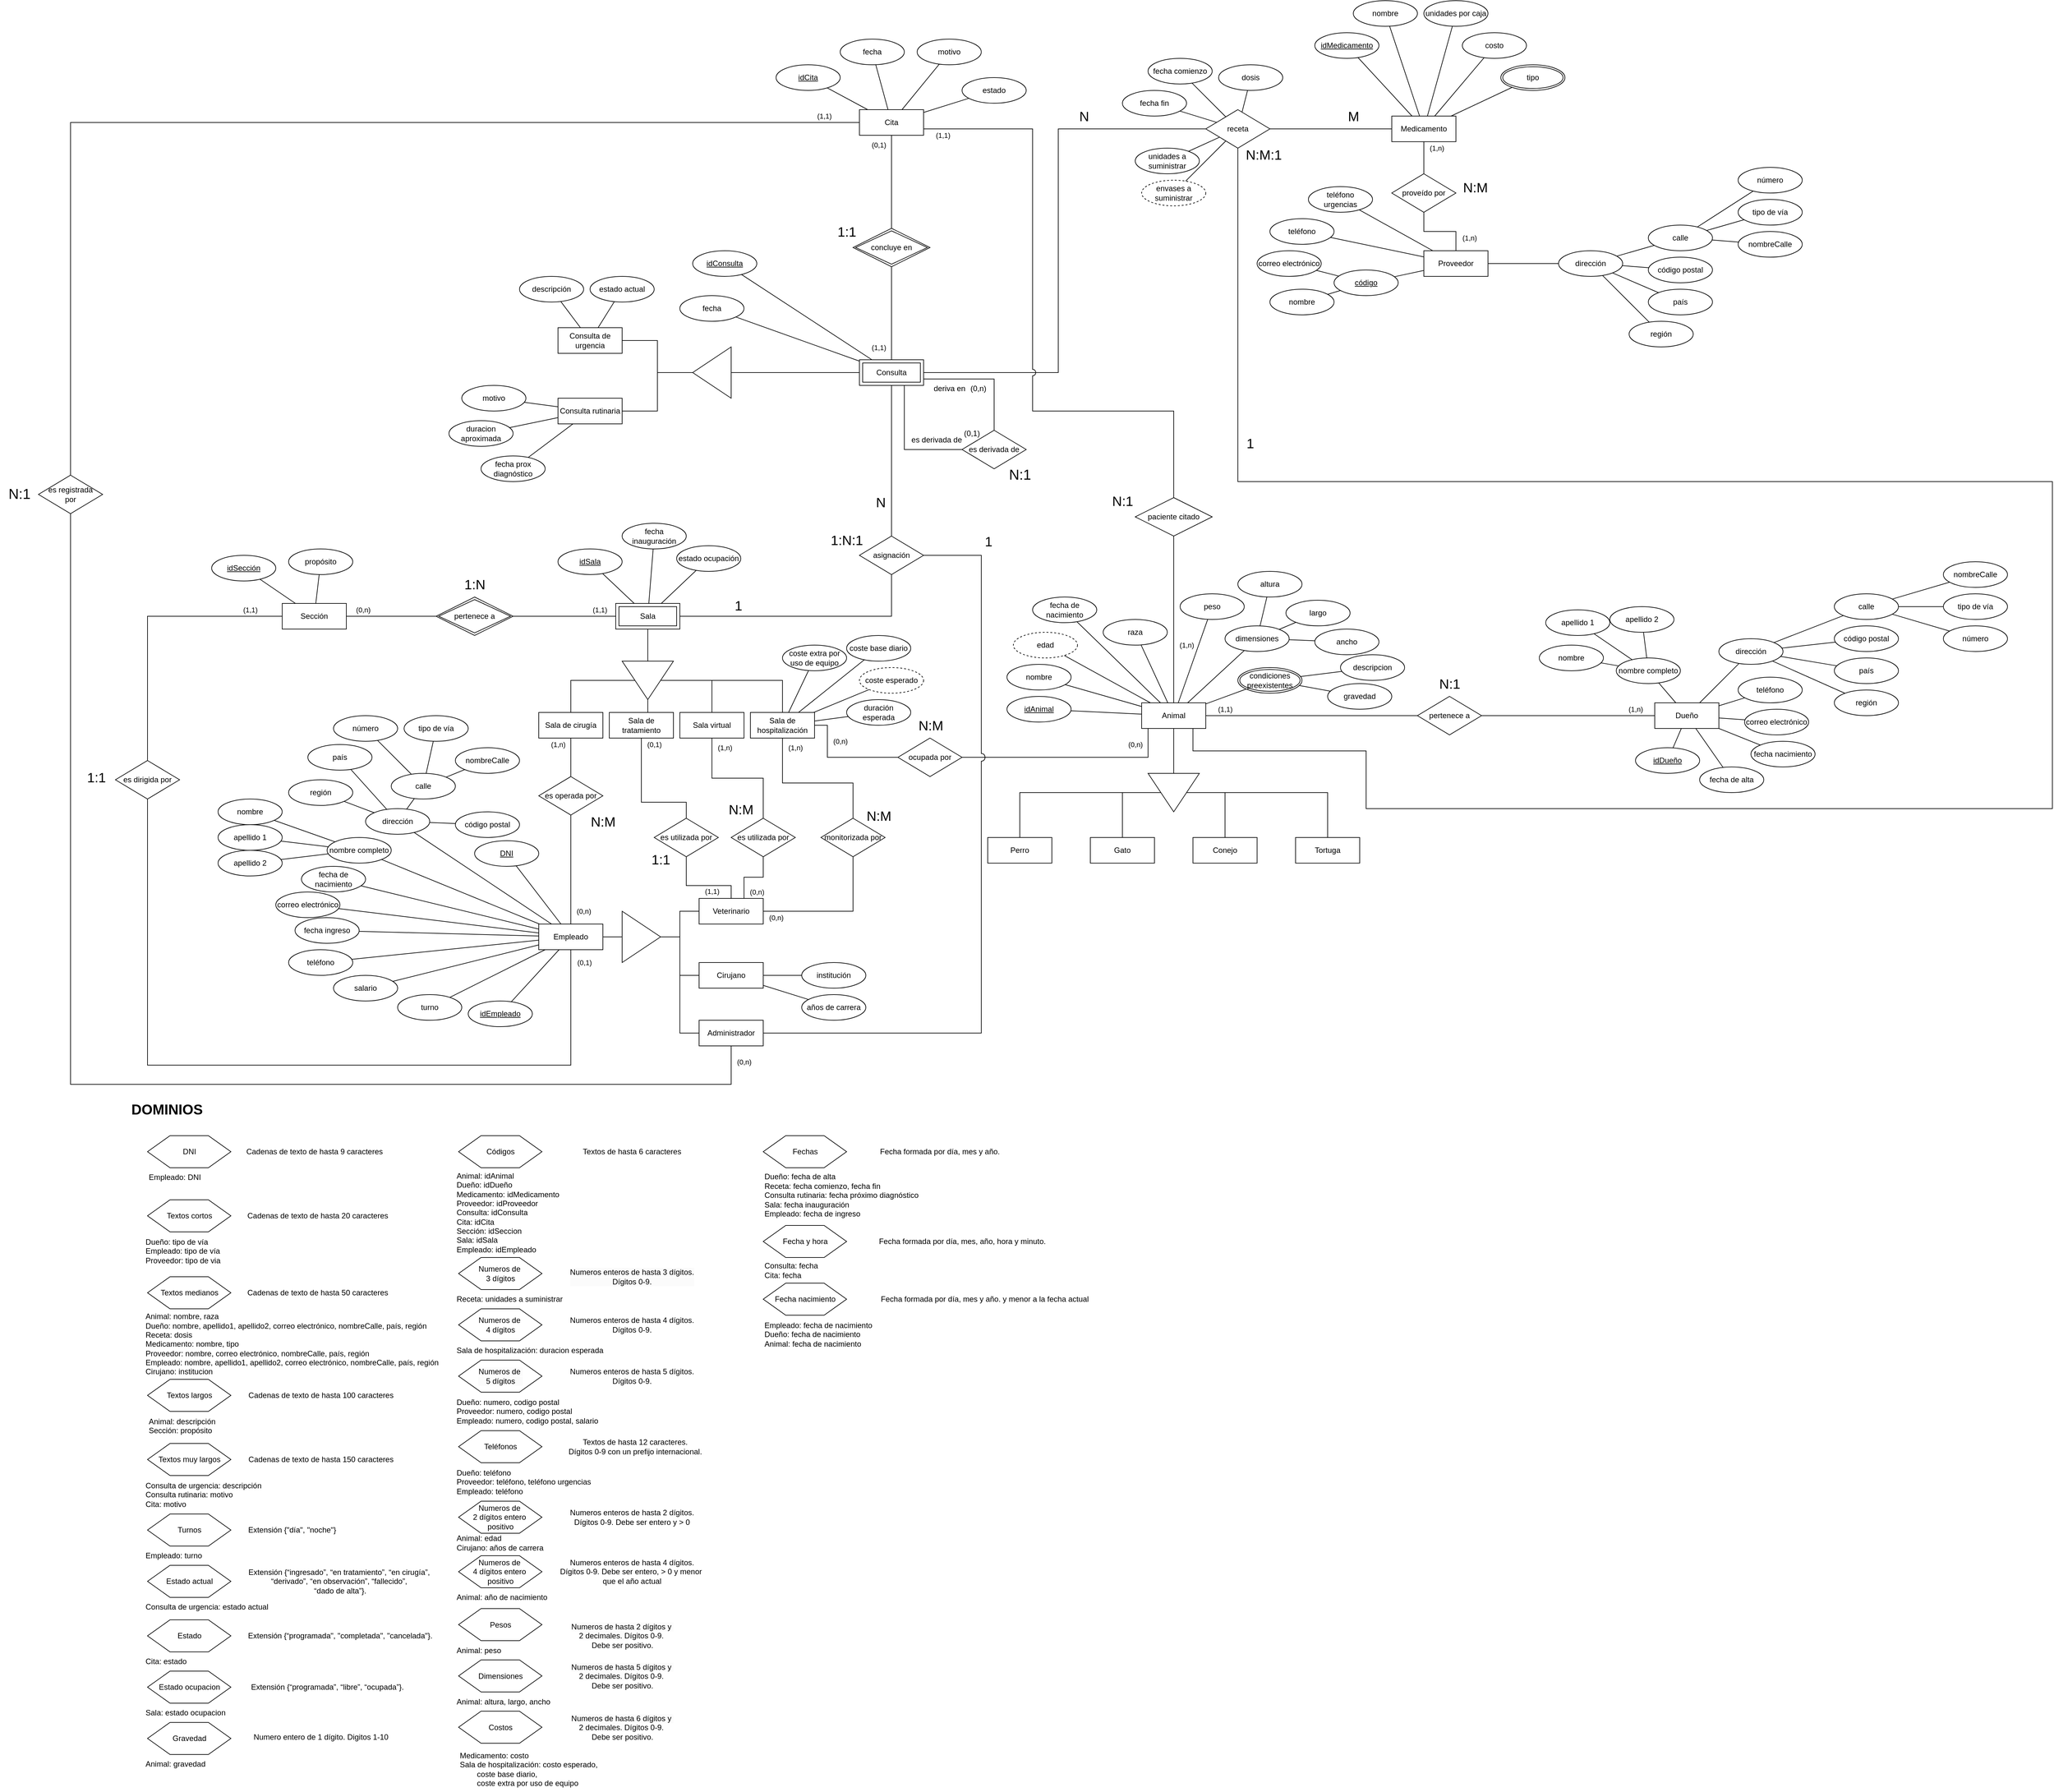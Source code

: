 <mxfile version="25.0.1">
  <diagram name="Page-1" id="3h0xx1Qamg4UTTMw1cyp">
    <mxGraphModel dx="2150" dy="1888" grid="1" gridSize="10" guides="1" tooltips="1" connect="1" arrows="1" fold="1" page="1" pageScale="1" pageWidth="850" pageHeight="1100" math="0" shadow="0">
      <root>
        <mxCell id="0" />
        <mxCell id="1" parent="0" />
        <mxCell id="jYLnMtY1XBDBMmt7jPl_-6" style="edgeStyle=orthogonalEdgeStyle;rounded=0;orthogonalLoop=1;jettySize=auto;html=1;endArrow=none;endFill=0;" parent="1" source="jYLnMtY1XBDBMmt7jPl_-40" target="jYLnMtY1XBDBMmt7jPl_-5" edge="1">
          <mxGeometry relative="1" as="geometry">
            <mxPoint x="250" y="815" as="sourcePoint" />
          </mxGeometry>
        </mxCell>
        <mxCell id="jYLnMtY1XBDBMmt7jPl_-22" style="rounded=0;orthogonalLoop=1;jettySize=auto;html=1;endArrow=none;endFill=0;" parent="1" source="jYLnMtY1XBDBMmt7jPl_-40" target="jYLnMtY1XBDBMmt7jPl_-50" edge="1">
          <mxGeometry relative="1" as="geometry">
            <mxPoint x="310" y="776.19" as="sourcePoint" />
            <mxPoint x="393.256" y="746.204" as="targetPoint" />
          </mxGeometry>
        </mxCell>
        <mxCell id="jYLnMtY1XBDBMmt7jPl_-23" style="rounded=0;orthogonalLoop=1;jettySize=auto;html=1;endArrow=none;endFill=0;" parent="1" source="jYLnMtY1XBDBMmt7jPl_-40" target="jYLnMtY1XBDBMmt7jPl_-49" edge="1">
          <mxGeometry relative="1" as="geometry">
            <mxPoint x="310" y="755.738" as="sourcePoint" />
            <mxPoint x="374.193" y="696.868" as="targetPoint" />
          </mxGeometry>
        </mxCell>
        <mxCell id="jYLnMtY1XBDBMmt7jPl_-24" style="rounded=0;orthogonalLoop=1;jettySize=auto;html=1;endArrow=none;endFill=0;" parent="1" source="jYLnMtY1XBDBMmt7jPl_-40" target="jYLnMtY1XBDBMmt7jPl_-48" edge="1">
          <mxGeometry relative="1" as="geometry">
            <mxPoint x="274.224" y="755" as="sourcePoint" />
            <mxPoint x="293.715" y="674.041" as="targetPoint" />
          </mxGeometry>
        </mxCell>
        <mxCell id="jYLnMtY1XBDBMmt7jPl_-25" style="rounded=0;orthogonalLoop=1;jettySize=auto;html=1;endArrow=none;endFill=0;" parent="1" source="jYLnMtY1XBDBMmt7jPl_-40" target="jYLnMtY1XBDBMmt7jPl_-44" edge="1">
          <mxGeometry relative="1" as="geometry">
            <mxPoint x="247.667" y="755" as="sourcePoint" />
            <mxPoint x="242.22" y="684.97" as="targetPoint" />
          </mxGeometry>
        </mxCell>
        <mxCell id="jYLnMtY1XBDBMmt7jPl_-26" style="rounded=0;orthogonalLoop=1;jettySize=auto;html=1;endArrow=none;endFill=0;" parent="1" source="jYLnMtY1XBDBMmt7jPl_-40" target="jYLnMtY1XBDBMmt7jPl_-38" edge="1">
          <mxGeometry relative="1" as="geometry">
            <mxPoint x="190" y="762.876" as="sourcePoint" />
            <mxPoint x="99.279" y="713.562" as="targetPoint" />
          </mxGeometry>
        </mxCell>
        <mxCell id="jYLnMtY1XBDBMmt7jPl_-27" style="rounded=0;orthogonalLoop=1;jettySize=auto;html=1;endArrow=none;endFill=0;" parent="1" source="jYLnMtY1XBDBMmt7jPl_-40" target="jYLnMtY1XBDBMmt7jPl_-37" edge="1">
          <mxGeometry relative="1" as="geometry">
            <mxPoint x="190" y="778.689" as="sourcePoint" />
            <mxPoint x="109.245" y="770.195" as="targetPoint" />
          </mxGeometry>
        </mxCell>
        <mxCell id="jYLnMtY1XBDBMmt7jPl_-29" style="rounded=0;orthogonalLoop=1;jettySize=auto;html=1;endArrow=none;endFill=0;" parent="1" source="jYLnMtY1XBDBMmt7jPl_-40" target="jYLnMtY1XBDBMmt7jPl_-33" edge="1">
          <mxGeometry relative="1" as="geometry">
            <mxPoint x="310" y="797" as="sourcePoint" />
            <mxPoint x="402.001" y="816.153" as="targetPoint" />
          </mxGeometry>
        </mxCell>
        <mxCell id="jYLnMtY1XBDBMmt7jPl_-36" style="rounded=0;orthogonalLoop=1;jettySize=auto;html=1;endArrow=none;endFill=0;" parent="1" source="jYLnMtY1XBDBMmt7jPl_-40" target="jYLnMtY1XBDBMmt7jPl_-35" edge="1">
          <mxGeometry relative="1" as="geometry">
            <mxPoint x="212.482" y="755" as="sourcePoint" />
          </mxGeometry>
        </mxCell>
        <mxCell id="jYLnMtY1XBDBMmt7jPl_-7" style="edgeStyle=orthogonalEdgeStyle;rounded=0;orthogonalLoop=1;jettySize=auto;html=1;endArrow=none;endFill=0;" parent="1" source="jYLnMtY1XBDBMmt7jPl_-5" target="jYLnMtY1XBDBMmt7jPl_-53" edge="1">
          <mxGeometry relative="1" as="geometry">
            <mxPoint x="10" y="985" as="targetPoint" />
          </mxGeometry>
        </mxCell>
        <mxCell id="jYLnMtY1XBDBMmt7jPl_-8" style="edgeStyle=orthogonalEdgeStyle;rounded=0;orthogonalLoop=1;jettySize=auto;html=1;endArrow=none;endFill=0;" parent="1" source="jYLnMtY1XBDBMmt7jPl_-5" target="jYLnMtY1XBDBMmt7jPl_-54" edge="1">
          <mxGeometry relative="1" as="geometry">
            <mxPoint x="170" y="985" as="targetPoint" />
            <Array as="points">
              <mxPoint x="170" y="905" />
            </Array>
          </mxGeometry>
        </mxCell>
        <mxCell id="jYLnMtY1XBDBMmt7jPl_-9" style="edgeStyle=orthogonalEdgeStyle;rounded=0;orthogonalLoop=1;jettySize=auto;html=1;endArrow=none;endFill=0;" parent="1" source="jYLnMtY1XBDBMmt7jPl_-5" target="jYLnMtY1XBDBMmt7jPl_-55" edge="1">
          <mxGeometry relative="1" as="geometry">
            <mxPoint x="330" y="985" as="targetPoint" />
            <Array as="points">
              <mxPoint x="330" y="905" />
            </Array>
          </mxGeometry>
        </mxCell>
        <mxCell id="jYLnMtY1XBDBMmt7jPl_-11" style="edgeStyle=orthogonalEdgeStyle;rounded=0;orthogonalLoop=1;jettySize=auto;html=1;endArrow=none;endFill=0;" parent="1" source="jYLnMtY1XBDBMmt7jPl_-5" target="jYLnMtY1XBDBMmt7jPl_-56" edge="1">
          <mxGeometry relative="1" as="geometry">
            <mxPoint x="490" y="985" as="targetPoint" />
          </mxGeometry>
        </mxCell>
        <mxCell id="jYLnMtY1XBDBMmt7jPl_-5" value="" style="triangle;whiteSpace=wrap;html=1;direction=south;rounded=0;" parent="1" vertex="1">
          <mxGeometry x="210" y="875" width="80" height="60" as="geometry" />
        </mxCell>
        <mxCell id="jYLnMtY1XBDBMmt7jPl_-20" style="rounded=0;orthogonalLoop=1;jettySize=auto;html=1;endArrow=none;endFill=0;" parent="1" source="jYLnMtY1XBDBMmt7jPl_-50" target="jYLnMtY1XBDBMmt7jPl_-51" edge="1">
          <mxGeometry relative="1" as="geometry">
            <mxPoint x="470.836" y="716.855" as="sourcePoint" />
            <mxPoint x="498.676" y="702.708" as="targetPoint" />
          </mxGeometry>
        </mxCell>
        <mxCell id="jYLnMtY1XBDBMmt7jPl_-21" style="rounded=0;orthogonalLoop=1;jettySize=auto;html=1;endArrow=none;endFill=0;" parent="1" source="jYLnMtY1XBDBMmt7jPl_-50" target="jYLnMtY1XBDBMmt7jPl_-52" edge="1">
          <mxGeometry relative="1" as="geometry">
            <mxPoint x="478.909" y="741.566" as="sourcePoint" />
            <mxPoint x="521.091" y="748.434" as="targetPoint" />
          </mxGeometry>
        </mxCell>
        <mxCell id="8dKxabd2XOVw9RWuB_t7-23" style="rounded=0;orthogonalLoop=1;jettySize=auto;html=1;endArrow=none;endFill=0;" parent="1" source="jYLnMtY1XBDBMmt7jPl_-33" target="8dKxabd2XOVw9RWuB_t7-22" edge="1">
          <mxGeometry relative="1" as="geometry" />
        </mxCell>
        <mxCell id="8dKxabd2XOVw9RWuB_t7-24" style="rounded=0;orthogonalLoop=1;jettySize=auto;html=1;endArrow=none;endFill=0;" parent="1" source="jYLnMtY1XBDBMmt7jPl_-33" target="8dKxabd2XOVw9RWuB_t7-21" edge="1">
          <mxGeometry relative="1" as="geometry" />
        </mxCell>
        <mxCell id="jYLnMtY1XBDBMmt7jPl_-33" value="condiciones preexistentes" style="ellipse;shape=doubleEllipse;margin=3;whiteSpace=wrap;html=1;align=center;" parent="1" vertex="1">
          <mxGeometry x="350" y="710" width="100" height="40" as="geometry" />
        </mxCell>
        <mxCell id="jYLnMtY1XBDBMmt7jPl_-35" value="edad" style="ellipse;whiteSpace=wrap;html=1;align=center;dashed=1;" parent="1" vertex="1">
          <mxGeometry y="655" width="100" height="40" as="geometry" />
        </mxCell>
        <mxCell id="jYLnMtY1XBDBMmt7jPl_-37" value="idAnimal" style="ellipse;whiteSpace=wrap;html=1;align=center;fontStyle=4;" parent="1" vertex="1">
          <mxGeometry x="-10" y="755" width="100" height="40" as="geometry" />
        </mxCell>
        <mxCell id="jYLnMtY1XBDBMmt7jPl_-38" value="nombre" style="ellipse;whiteSpace=wrap;html=1;align=center;" parent="1" vertex="1">
          <mxGeometry x="-10" y="705" width="100" height="40" as="geometry" />
        </mxCell>
        <mxCell id="jYLnMtY1XBDBMmt7jPl_-108" style="edgeStyle=orthogonalEdgeStyle;rounded=0;orthogonalLoop=1;jettySize=auto;html=1;endArrow=none;endFill=0;" parent="1" source="jYLnMtY1XBDBMmt7jPl_-40" target="jYLnMtY1XBDBMmt7jPl_-109" edge="1">
          <mxGeometry relative="1" as="geometry">
            <mxPoint x="620" y="785" as="targetPoint" />
          </mxGeometry>
        </mxCell>
        <mxCell id="jYLnMtY1XBDBMmt7jPl_-112" value="(1,1)" style="edgeLabel;html=1;align=center;verticalAlign=middle;resizable=0;points=[];" parent="jYLnMtY1XBDBMmt7jPl_-108" vertex="1" connectable="0">
          <mxGeometry x="-0.861" y="-2" relative="1" as="geometry">
            <mxPoint x="7" y="-12" as="offset" />
          </mxGeometry>
        </mxCell>
        <mxCell id="jYLnMtY1XBDBMmt7jPl_-113" value="&lt;font style=&quot;font-size: 21px;&quot;&gt;N:1&lt;/font&gt;" style="edgeLabel;html=1;align=center;verticalAlign=middle;resizable=0;points=[];" parent="jYLnMtY1XBDBMmt7jPl_-108" vertex="1" connectable="0">
          <mxGeometry x="0.811" y="3" relative="1" as="geometry">
            <mxPoint x="81" y="-47" as="offset" />
          </mxGeometry>
        </mxCell>
        <mxCell id="jYLnMtY1XBDBMmt7jPl_-40" value="Animal" style="whiteSpace=wrap;html=1;align=center;" parent="1" vertex="1">
          <mxGeometry x="200" y="765" width="100" height="40" as="geometry" />
        </mxCell>
        <mxCell id="jYLnMtY1XBDBMmt7jPl_-44" value="fecha de nacimiento" style="ellipse;whiteSpace=wrap;html=1;align=center;" parent="1" vertex="1">
          <mxGeometry x="30" y="600" width="100" height="40" as="geometry" />
        </mxCell>
        <mxCell id="jYLnMtY1XBDBMmt7jPl_-48" value="raza" style="ellipse;whiteSpace=wrap;html=1;align=center;" parent="1" vertex="1">
          <mxGeometry x="140" y="635" width="100" height="40" as="geometry" />
        </mxCell>
        <mxCell id="jYLnMtY1XBDBMmt7jPl_-49" value="peso" style="ellipse;whiteSpace=wrap;html=1;align=center;" parent="1" vertex="1">
          <mxGeometry x="260" y="595" width="100" height="40" as="geometry" />
        </mxCell>
        <mxCell id="HlTitbdx7GmA0fprLowr-2" style="rounded=0;orthogonalLoop=1;jettySize=auto;html=1;endArrow=none;endFill=0;" parent="1" source="jYLnMtY1XBDBMmt7jPl_-50" target="HlTitbdx7GmA0fprLowr-1" edge="1">
          <mxGeometry relative="1" as="geometry" />
        </mxCell>
        <mxCell id="jYLnMtY1XBDBMmt7jPl_-50" value="dimensiones" style="ellipse;whiteSpace=wrap;html=1;align=center;" parent="1" vertex="1">
          <mxGeometry x="330" y="645" width="100" height="40" as="geometry" />
        </mxCell>
        <mxCell id="jYLnMtY1XBDBMmt7jPl_-51" value="altura" style="ellipse;whiteSpace=wrap;html=1;align=center;" parent="1" vertex="1">
          <mxGeometry x="350" y="560" width="100" height="40" as="geometry" />
        </mxCell>
        <mxCell id="jYLnMtY1XBDBMmt7jPl_-52" value="largo" style="ellipse;whiteSpace=wrap;html=1;align=center;" parent="1" vertex="1">
          <mxGeometry x="425" y="605" width="100" height="40" as="geometry" />
        </mxCell>
        <mxCell id="jYLnMtY1XBDBMmt7jPl_-53" value="Perro" style="whiteSpace=wrap;html=1;align=center;" parent="1" vertex="1">
          <mxGeometry x="-40" y="975" width="100" height="40" as="geometry" />
        </mxCell>
        <mxCell id="jYLnMtY1XBDBMmt7jPl_-54" value="Gato" style="whiteSpace=wrap;html=1;align=center;" parent="1" vertex="1">
          <mxGeometry x="120" y="975" width="100" height="40" as="geometry" />
        </mxCell>
        <mxCell id="jYLnMtY1XBDBMmt7jPl_-55" value="Conejo" style="whiteSpace=wrap;html=1;align=center;" parent="1" vertex="1">
          <mxGeometry x="280" y="975" width="100" height="40" as="geometry" />
        </mxCell>
        <mxCell id="jYLnMtY1XBDBMmt7jPl_-56" value="Tortuga" style="whiteSpace=wrap;html=1;align=center;" parent="1" vertex="1">
          <mxGeometry x="440" y="975" width="100" height="40" as="geometry" />
        </mxCell>
        <mxCell id="jYLnMtY1XBDBMmt7jPl_-66" style="edgeStyle=orthogonalEdgeStyle;rounded=0;orthogonalLoop=1;jettySize=auto;html=1;endArrow=none;endFill=0;" parent="1" source="r0H83FI5AYHTwfuRUeML-46" target="jYLnMtY1XBDBMmt7jPl_-63" edge="1">
          <mxGeometry relative="1" as="geometry">
            <mxPoint x="-240" y="250" as="sourcePoint" />
          </mxGeometry>
        </mxCell>
        <mxCell id="jYLnMtY1XBDBMmt7jPl_-124" style="rounded=0;orthogonalLoop=1;jettySize=auto;html=1;endArrow=none;endFill=0;" parent="1" source="r0H83FI5AYHTwfuRUeML-46" target="jYLnMtY1XBDBMmt7jPl_-122" edge="1">
          <mxGeometry relative="1" as="geometry">
            <mxPoint x="-206.465" y="230" as="sourcePoint" />
          </mxGeometry>
        </mxCell>
        <mxCell id="jYLnMtY1XBDBMmt7jPl_-125" style="rounded=0;orthogonalLoop=1;jettySize=auto;html=1;endArrow=none;endFill=0;" parent="1" source="r0H83FI5AYHTwfuRUeML-46" target="jYLnMtY1XBDBMmt7jPl_-123" edge="1">
          <mxGeometry relative="1" as="geometry">
            <mxPoint x="-222" y="230" as="sourcePoint" />
          </mxGeometry>
        </mxCell>
        <mxCell id="r0H83FI5AYHTwfuRUeML-3" style="edgeStyle=orthogonalEdgeStyle;rounded=0;orthogonalLoop=1;jettySize=auto;html=1;endArrow=none;endFill=0;" parent="1" source="r0H83FI5AYHTwfuRUeML-46" target="r0H83FI5AYHTwfuRUeML-2" edge="1">
          <mxGeometry relative="1" as="geometry">
            <mxPoint x="-140" y="250.048" as="sourcePoint" />
            <Array as="points">
              <mxPoint x="70" y="250" />
              <mxPoint x="70" y="-130" />
            </Array>
          </mxGeometry>
        </mxCell>
        <mxCell id="r0H83FI5AYHTwfuRUeML-76" value="&lt;font style=&quot;font-size: 21px;&quot;&gt;N&lt;/font&gt;" style="edgeLabel;html=1;align=center;verticalAlign=middle;resizable=0;points=[];" parent="r0H83FI5AYHTwfuRUeML-3" vertex="1" connectable="0">
          <mxGeometry x="-0.774" y="3" relative="1" as="geometry">
            <mxPoint x="157" y="-397" as="offset" />
          </mxGeometry>
        </mxCell>
        <mxCell id="r0H83FI5AYHTwfuRUeML-19" style="edgeStyle=orthogonalEdgeStyle;rounded=0;orthogonalLoop=1;jettySize=auto;html=1;endArrow=none;endFill=0;" parent="1" source="r0H83FI5AYHTwfuRUeML-21" target="r0H83FI5AYHTwfuRUeML-18" edge="1">
          <mxGeometry relative="1" as="geometry">
            <Array as="points">
              <mxPoint x="-190" y="630" />
            </Array>
          </mxGeometry>
        </mxCell>
        <mxCell id="jYLnMtY1XBDBMmt7jPl_-119" style="rounded=0;orthogonalLoop=1;jettySize=auto;html=1;endArrow=none;endFill=0;" parent="1" source="jYLnMtY1XBDBMmt7jPl_-58" target="jYLnMtY1XBDBMmt7jPl_-118" edge="1">
          <mxGeometry relative="1" as="geometry" />
        </mxCell>
        <mxCell id="jYLnMtY1XBDBMmt7jPl_-121" style="rounded=0;orthogonalLoop=1;jettySize=auto;html=1;endArrow=none;endFill=0;" parent="1" source="jYLnMtY1XBDBMmt7jPl_-58" target="jYLnMtY1XBDBMmt7jPl_-120" edge="1">
          <mxGeometry relative="1" as="geometry" />
        </mxCell>
        <mxCell id="jYLnMtY1XBDBMmt7jPl_-58" value="Consulta de urgencia" style="whiteSpace=wrap;html=1;align=center;" parent="1" vertex="1">
          <mxGeometry x="-710" y="180" width="100" height="40" as="geometry" />
        </mxCell>
        <mxCell id="jYLnMtY1XBDBMmt7jPl_-68" style="rounded=0;orthogonalLoop=1;jettySize=auto;html=1;endArrow=none;endFill=0;" parent="1" source="jYLnMtY1XBDBMmt7jPl_-59" target="jYLnMtY1XBDBMmt7jPl_-67" edge="1">
          <mxGeometry relative="1" as="geometry" />
        </mxCell>
        <mxCell id="jYLnMtY1XBDBMmt7jPl_-59" value="Consulta rutinaria" style="whiteSpace=wrap;html=1;align=center;" parent="1" vertex="1">
          <mxGeometry x="-710" y="290" width="100" height="40" as="geometry" />
        </mxCell>
        <mxCell id="jYLnMtY1XBDBMmt7jPl_-64" style="edgeStyle=orthogonalEdgeStyle;rounded=0;orthogonalLoop=1;jettySize=auto;html=1;endArrow=none;endFill=0;" parent="1" source="jYLnMtY1XBDBMmt7jPl_-63" target="jYLnMtY1XBDBMmt7jPl_-58" edge="1">
          <mxGeometry relative="1" as="geometry" />
        </mxCell>
        <mxCell id="jYLnMtY1XBDBMmt7jPl_-65" style="edgeStyle=orthogonalEdgeStyle;rounded=0;orthogonalLoop=1;jettySize=auto;html=1;endArrow=none;endFill=0;" parent="1" source="jYLnMtY1XBDBMmt7jPl_-63" target="jYLnMtY1XBDBMmt7jPl_-59" edge="1">
          <mxGeometry relative="1" as="geometry" />
        </mxCell>
        <mxCell id="jYLnMtY1XBDBMmt7jPl_-63" value="" style="triangle;whiteSpace=wrap;html=1;direction=west;" parent="1" vertex="1">
          <mxGeometry x="-500" y="210" width="60" height="80" as="geometry" />
        </mxCell>
        <mxCell id="jYLnMtY1XBDBMmt7jPl_-67" value="fecha prox diagnóstico" style="ellipse;whiteSpace=wrap;html=1;align=center;" parent="1" vertex="1">
          <mxGeometry x="-830" y="380" width="100" height="40" as="geometry" />
        </mxCell>
        <mxCell id="jYLnMtY1XBDBMmt7jPl_-69" value="duracion aproximada" style="ellipse;whiteSpace=wrap;html=1;align=center;" parent="1" vertex="1">
          <mxGeometry x="-880" y="325" width="100" height="40" as="geometry" />
        </mxCell>
        <mxCell id="jYLnMtY1XBDBMmt7jPl_-70" style="rounded=0;orthogonalLoop=1;jettySize=auto;html=1;endArrow=none;endFill=0;" parent="1" source="jYLnMtY1XBDBMmt7jPl_-59" target="jYLnMtY1XBDBMmt7jPl_-69" edge="1">
          <mxGeometry relative="1" as="geometry">
            <mxPoint x="-650" y="340" as="sourcePoint" />
            <mxPoint x="-650" y="390" as="targetPoint" />
          </mxGeometry>
        </mxCell>
        <mxCell id="jYLnMtY1XBDBMmt7jPl_-73" style="rounded=0;orthogonalLoop=1;jettySize=auto;html=1;endArrow=none;endFill=0;" parent="1" source="jYLnMtY1XBDBMmt7jPl_-59" target="HlTitbdx7GmA0fprLowr-8" edge="1">
          <mxGeometry relative="1" as="geometry">
            <mxPoint x="-590" y="302.638" as="sourcePoint" />
            <mxPoint x="-744.784" y="293.537" as="targetPoint" />
          </mxGeometry>
        </mxCell>
        <mxCell id="jYLnMtY1XBDBMmt7jPl_-82" style="rounded=0;orthogonalLoop=1;jettySize=auto;html=1;endArrow=none;endFill=0;" parent="1" source="jYLnMtY1XBDBMmt7jPl_-76" target="jYLnMtY1XBDBMmt7jPl_-77" edge="1">
          <mxGeometry relative="1" as="geometry" />
        </mxCell>
        <mxCell id="jYLnMtY1XBDBMmt7jPl_-83" style="rounded=0;orthogonalLoop=1;jettySize=auto;html=1;endArrow=none;endFill=0;" parent="1" source="jYLnMtY1XBDBMmt7jPl_-76" target="jYLnMtY1XBDBMmt7jPl_-78" edge="1">
          <mxGeometry relative="1" as="geometry" />
        </mxCell>
        <mxCell id="jYLnMtY1XBDBMmt7jPl_-84" style="rounded=0;orthogonalLoop=1;jettySize=auto;html=1;endArrow=none;endFill=0;" parent="1" source="jYLnMtY1XBDBMmt7jPl_-76" target="jYLnMtY1XBDBMmt7jPl_-79" edge="1">
          <mxGeometry relative="1" as="geometry" />
        </mxCell>
        <mxCell id="jYLnMtY1XBDBMmt7jPl_-85" style="rounded=0;orthogonalLoop=1;jettySize=auto;html=1;endArrow=none;endFill=0;" parent="1" source="jYLnMtY1XBDBMmt7jPl_-76" target="jYLnMtY1XBDBMmt7jPl_-80" edge="1">
          <mxGeometry relative="1" as="geometry" />
        </mxCell>
        <mxCell id="jYLnMtY1XBDBMmt7jPl_-86" style="rounded=0;orthogonalLoop=1;jettySize=auto;html=1;endArrow=none;endFill=0;" parent="1" source="jYLnMtY1XBDBMmt7jPl_-76" target="jYLnMtY1XBDBMmt7jPl_-81" edge="1">
          <mxGeometry relative="1" as="geometry" />
        </mxCell>
        <mxCell id="jYLnMtY1XBDBMmt7jPl_-115" style="rounded=0;orthogonalLoop=1;jettySize=auto;html=1;endArrow=none;endFill=0;" parent="1" source="jYLnMtY1XBDBMmt7jPl_-76" target="jYLnMtY1XBDBMmt7jPl_-114" edge="1">
          <mxGeometry relative="1" as="geometry" />
        </mxCell>
        <mxCell id="jYLnMtY1XBDBMmt7jPl_-117" style="rounded=0;orthogonalLoop=1;jettySize=auto;html=1;endArrow=none;endFill=0;" parent="1" source="jYLnMtY1XBDBMmt7jPl_-76" target="jYLnMtY1XBDBMmt7jPl_-116" edge="1">
          <mxGeometry relative="1" as="geometry" />
        </mxCell>
        <mxCell id="jYLnMtY1XBDBMmt7jPl_-76" value="Dueño" style="whiteSpace=wrap;html=1;align=center;" parent="1" vertex="1">
          <mxGeometry x="1000" y="765" width="100" height="40" as="geometry" />
        </mxCell>
        <mxCell id="jYLnMtY1XBDBMmt7jPl_-90" style="rounded=0;orthogonalLoop=1;jettySize=auto;html=1;endArrow=none;endFill=0;" parent="1" source="jYLnMtY1XBDBMmt7jPl_-77" target="jYLnMtY1XBDBMmt7jPl_-87" edge="1">
          <mxGeometry relative="1" as="geometry" />
        </mxCell>
        <mxCell id="jYLnMtY1XBDBMmt7jPl_-91" style="rounded=0;orthogonalLoop=1;jettySize=auto;html=1;endArrow=none;endFill=0;" parent="1" source="jYLnMtY1XBDBMmt7jPl_-77" target="jYLnMtY1XBDBMmt7jPl_-88" edge="1">
          <mxGeometry relative="1" as="geometry" />
        </mxCell>
        <mxCell id="jYLnMtY1XBDBMmt7jPl_-92" style="rounded=0;orthogonalLoop=1;jettySize=auto;html=1;endArrow=none;endFill=0;" parent="1" source="jYLnMtY1XBDBMmt7jPl_-77" target="jYLnMtY1XBDBMmt7jPl_-89" edge="1">
          <mxGeometry relative="1" as="geometry" />
        </mxCell>
        <mxCell id="jYLnMtY1XBDBMmt7jPl_-77" value="nombre completo" style="ellipse;whiteSpace=wrap;html=1;align=center;" parent="1" vertex="1">
          <mxGeometry x="940" y="695" width="100" height="40" as="geometry" />
        </mxCell>
        <mxCell id="jYLnMtY1XBDBMmt7jPl_-97" style="rounded=0;orthogonalLoop=1;jettySize=auto;html=1;endArrow=none;endFill=0;" parent="1" source="jYLnMtY1XBDBMmt7jPl_-78" target="jYLnMtY1XBDBMmt7jPl_-93" edge="1">
          <mxGeometry relative="1" as="geometry" />
        </mxCell>
        <mxCell id="jYLnMtY1XBDBMmt7jPl_-98" style="rounded=0;orthogonalLoop=1;jettySize=auto;html=1;endArrow=none;endFill=0;" parent="1" source="jYLnMtY1XBDBMmt7jPl_-78" target="jYLnMtY1XBDBMmt7jPl_-94" edge="1">
          <mxGeometry relative="1" as="geometry" />
        </mxCell>
        <mxCell id="jYLnMtY1XBDBMmt7jPl_-99" style="rounded=0;orthogonalLoop=1;jettySize=auto;html=1;endArrow=none;endFill=0;" parent="1" source="jYLnMtY1XBDBMmt7jPl_-78" target="jYLnMtY1XBDBMmt7jPl_-95" edge="1">
          <mxGeometry relative="1" as="geometry" />
        </mxCell>
        <mxCell id="jYLnMtY1XBDBMmt7jPl_-100" style="rounded=0;orthogonalLoop=1;jettySize=auto;html=1;endArrow=none;endFill=0;" parent="1" source="jYLnMtY1XBDBMmt7jPl_-78" target="jYLnMtY1XBDBMmt7jPl_-96" edge="1">
          <mxGeometry relative="1" as="geometry" />
        </mxCell>
        <mxCell id="jYLnMtY1XBDBMmt7jPl_-78" value="dirección" style="ellipse;whiteSpace=wrap;html=1;align=center;" parent="1" vertex="1">
          <mxGeometry x="1100" y="665" width="100" height="40" as="geometry" />
        </mxCell>
        <mxCell id="jYLnMtY1XBDBMmt7jPl_-79" value="teléfono" style="ellipse;whiteSpace=wrap;html=1;align=center;" parent="1" vertex="1">
          <mxGeometry x="1130" y="725" width="100" height="40" as="geometry" />
        </mxCell>
        <mxCell id="jYLnMtY1XBDBMmt7jPl_-80" value="correo electrónico" style="ellipse;whiteSpace=wrap;html=1;align=center;" parent="1" vertex="1">
          <mxGeometry x="1140" y="775" width="100" height="40" as="geometry" />
        </mxCell>
        <mxCell id="jYLnMtY1XBDBMmt7jPl_-81" value="fecha de alta" style="ellipse;whiteSpace=wrap;html=1;align=center;" parent="1" vertex="1">
          <mxGeometry x="1070" y="865" width="100" height="40" as="geometry" />
        </mxCell>
        <mxCell id="jYLnMtY1XBDBMmt7jPl_-87" value="nombre" style="ellipse;whiteSpace=wrap;html=1;align=center;" parent="1" vertex="1">
          <mxGeometry x="820" y="675" width="100" height="40" as="geometry" />
        </mxCell>
        <mxCell id="jYLnMtY1XBDBMmt7jPl_-88" value="apellido 1" style="ellipse;whiteSpace=wrap;html=1;align=center;" parent="1" vertex="1">
          <mxGeometry x="830" y="620" width="100" height="40" as="geometry" />
        </mxCell>
        <mxCell id="jYLnMtY1XBDBMmt7jPl_-89" value="apellido 2" style="ellipse;whiteSpace=wrap;html=1;align=center;" parent="1" vertex="1">
          <mxGeometry x="930" y="615" width="100" height="40" as="geometry" />
        </mxCell>
        <mxCell id="jYLnMtY1XBDBMmt7jPl_-104" style="rounded=0;orthogonalLoop=1;jettySize=auto;html=1;endArrow=none;endFill=0;" parent="1" source="jYLnMtY1XBDBMmt7jPl_-93" target="jYLnMtY1XBDBMmt7jPl_-101" edge="1">
          <mxGeometry relative="1" as="geometry" />
        </mxCell>
        <mxCell id="jYLnMtY1XBDBMmt7jPl_-105" style="rounded=0;orthogonalLoop=1;jettySize=auto;html=1;endArrow=none;endFill=0;" parent="1" source="jYLnMtY1XBDBMmt7jPl_-93" target="jYLnMtY1XBDBMmt7jPl_-102" edge="1">
          <mxGeometry relative="1" as="geometry" />
        </mxCell>
        <mxCell id="jYLnMtY1XBDBMmt7jPl_-106" style="rounded=0;orthogonalLoop=1;jettySize=auto;html=1;endArrow=none;endFill=0;" parent="1" source="jYLnMtY1XBDBMmt7jPl_-93" target="jYLnMtY1XBDBMmt7jPl_-103" edge="1">
          <mxGeometry relative="1" as="geometry" />
        </mxCell>
        <mxCell id="jYLnMtY1XBDBMmt7jPl_-93" value="calle" style="ellipse;whiteSpace=wrap;html=1;align=center;" parent="1" vertex="1">
          <mxGeometry x="1280" y="595" width="100" height="40" as="geometry" />
        </mxCell>
        <mxCell id="jYLnMtY1XBDBMmt7jPl_-94" value="código postal" style="ellipse;whiteSpace=wrap;html=1;align=center;" parent="1" vertex="1">
          <mxGeometry x="1280" y="645" width="100" height="40" as="geometry" />
        </mxCell>
        <mxCell id="jYLnMtY1XBDBMmt7jPl_-95" value="país" style="ellipse;whiteSpace=wrap;html=1;align=center;" parent="1" vertex="1">
          <mxGeometry x="1280" y="695" width="100" height="40" as="geometry" />
        </mxCell>
        <mxCell id="jYLnMtY1XBDBMmt7jPl_-96" value="región" style="ellipse;whiteSpace=wrap;html=1;align=center;" parent="1" vertex="1">
          <mxGeometry x="1280" y="745" width="100" height="40" as="geometry" />
        </mxCell>
        <mxCell id="jYLnMtY1XBDBMmt7jPl_-101" value="nombreCalle" style="ellipse;whiteSpace=wrap;html=1;align=center;" parent="1" vertex="1">
          <mxGeometry x="1450" y="545" width="100" height="40" as="geometry" />
        </mxCell>
        <mxCell id="jYLnMtY1XBDBMmt7jPl_-102" value="tipo de vía" style="ellipse;whiteSpace=wrap;html=1;align=center;" parent="1" vertex="1">
          <mxGeometry x="1450" y="595" width="100" height="40" as="geometry" />
        </mxCell>
        <mxCell id="jYLnMtY1XBDBMmt7jPl_-103" value="número" style="ellipse;whiteSpace=wrap;html=1;align=center;" parent="1" vertex="1">
          <mxGeometry x="1450" y="645" width="100" height="40" as="geometry" />
        </mxCell>
        <mxCell id="jYLnMtY1XBDBMmt7jPl_-110" style="edgeStyle=orthogonalEdgeStyle;rounded=0;orthogonalLoop=1;jettySize=auto;html=1;endArrow=none;endFill=0;" parent="1" source="jYLnMtY1XBDBMmt7jPl_-109" target="jYLnMtY1XBDBMmt7jPl_-76" edge="1">
          <mxGeometry relative="1" as="geometry" />
        </mxCell>
        <mxCell id="jYLnMtY1XBDBMmt7jPl_-111" value="(1,n)" style="edgeLabel;html=1;align=center;verticalAlign=middle;resizable=0;points=[];" parent="jYLnMtY1XBDBMmt7jPl_-110" vertex="1" connectable="0">
          <mxGeometry x="0.636" y="3" relative="1" as="geometry">
            <mxPoint x="19" y="-7" as="offset" />
          </mxGeometry>
        </mxCell>
        <mxCell id="jYLnMtY1XBDBMmt7jPl_-109" value="pertenece a" style="rhombus;whiteSpace=wrap;html=1;" parent="1" vertex="1">
          <mxGeometry x="630" y="755" width="100" height="60" as="geometry" />
        </mxCell>
        <mxCell id="jYLnMtY1XBDBMmt7jPl_-114" value="fecha nacimiento" style="ellipse;whiteSpace=wrap;html=1;align=center;" parent="1" vertex="1">
          <mxGeometry x="1150" y="825" width="100" height="40" as="geometry" />
        </mxCell>
        <mxCell id="jYLnMtY1XBDBMmt7jPl_-116" value="idDueño" style="ellipse;whiteSpace=wrap;html=1;align=center;fontStyle=4;" parent="1" vertex="1">
          <mxGeometry x="970" y="835" width="100" height="40" as="geometry" />
        </mxCell>
        <mxCell id="jYLnMtY1XBDBMmt7jPl_-118" value="descripción" style="ellipse;whiteSpace=wrap;html=1;align=center;" parent="1" vertex="1">
          <mxGeometry x="-770" y="100" width="100" height="40" as="geometry" />
        </mxCell>
        <mxCell id="jYLnMtY1XBDBMmt7jPl_-120" value="estado actual" style="ellipse;whiteSpace=wrap;html=1;align=center;" parent="1" vertex="1">
          <mxGeometry x="-660" y="100" width="100" height="40" as="geometry" />
        </mxCell>
        <mxCell id="jYLnMtY1XBDBMmt7jPl_-122" value="idConsulta" style="ellipse;whiteSpace=wrap;html=1;align=center;fontStyle=4" parent="1" vertex="1">
          <mxGeometry x="-500" y="60" width="100" height="40" as="geometry" />
        </mxCell>
        <mxCell id="jYLnMtY1XBDBMmt7jPl_-123" value="fecha" style="ellipse;whiteSpace=wrap;html=1;align=center;" parent="1" vertex="1">
          <mxGeometry x="-520" y="130" width="100" height="40" as="geometry" />
        </mxCell>
        <mxCell id="jYLnMtY1XBDBMmt7jPl_-130" style="edgeStyle=orthogonalEdgeStyle;rounded=0;orthogonalLoop=1;jettySize=auto;html=1;endArrow=none;endFill=0;" parent="1" source="r0H83FI5AYHTwfuRUeML-18" target="jYLnMtY1XBDBMmt7jPl_-129" edge="1">
          <mxGeometry relative="1" as="geometry">
            <mxPoint x="-570" y="650" as="sourcePoint" />
          </mxGeometry>
        </mxCell>
        <mxCell id="jYLnMtY1XBDBMmt7jPl_-155" style="rounded=0;orthogonalLoop=1;jettySize=auto;html=1;endArrow=none;endFill=0;" parent="1" source="r0H83FI5AYHTwfuRUeML-18" target="jYLnMtY1XBDBMmt7jPl_-154" edge="1">
          <mxGeometry relative="1" as="geometry">
            <mxPoint x="-591.169" y="610" as="sourcePoint" />
          </mxGeometry>
        </mxCell>
        <mxCell id="jYLnMtY1XBDBMmt7jPl_-156" style="rounded=0;orthogonalLoop=1;jettySize=auto;html=1;endArrow=none;endFill=0;" parent="1" source="r0H83FI5AYHTwfuRUeML-18" target="jYLnMtY1XBDBMmt7jPl_-153" edge="1">
          <mxGeometry relative="1" as="geometry">
            <mxPoint x="-568.4" y="610" as="sourcePoint" />
          </mxGeometry>
        </mxCell>
        <mxCell id="jYLnMtY1XBDBMmt7jPl_-178" style="edgeStyle=orthogonalEdgeStyle;rounded=0;orthogonalLoop=1;jettySize=auto;html=1;endArrow=none;endFill=0;" parent="1" source="r0H83FI5AYHTwfuRUeML-18" target="r0H83FI5AYHTwfuRUeML-17" edge="1">
          <mxGeometry relative="1" as="geometry">
            <mxPoint x="-800" y="630" as="targetPoint" />
            <mxPoint x="-620" y="630" as="sourcePoint" />
          </mxGeometry>
        </mxCell>
        <mxCell id="jYLnMtY1XBDBMmt7jPl_-182" value="(1,1)" style="edgeLabel;html=1;align=center;verticalAlign=middle;resizable=0;points=[];" parent="jYLnMtY1XBDBMmt7jPl_-178" vertex="1" connectable="0">
          <mxGeometry x="-0.582" y="-1" relative="1" as="geometry">
            <mxPoint x="8" y="-9" as="offset" />
          </mxGeometry>
        </mxCell>
        <mxCell id="jYLnMtY1XBDBMmt7jPl_-127" value="Sala de cirugía" style="whiteSpace=wrap;html=1;align=center;" parent="1" vertex="1">
          <mxGeometry x="-740" y="780" width="100" height="40" as="geometry" />
        </mxCell>
        <mxCell id="jYLnMtY1XBDBMmt7jPl_-145" style="edgeStyle=orthogonalEdgeStyle;rounded=0;orthogonalLoop=1;jettySize=auto;html=1;endArrow=none;endFill=0;" parent="1" source="jYLnMtY1XBDBMmt7jPl_-128" target="jYLnMtY1XBDBMmt7jPl_-144" edge="1">
          <mxGeometry relative="1" as="geometry">
            <mxPoint x="-421" y="800" as="sourcePoint" />
            <mxPoint x="-331" y="930" as="targetPoint" />
            <Array as="points">
              <mxPoint x="-580" y="920" />
              <mxPoint x="-510" y="920" />
            </Array>
          </mxGeometry>
        </mxCell>
        <mxCell id="jYLnMtY1XBDBMmt7jPl_-150" value="(0,1)" style="edgeLabel;html=1;align=center;verticalAlign=middle;resizable=0;points=[];" parent="jYLnMtY1XBDBMmt7jPl_-145" vertex="1" connectable="0">
          <mxGeometry x="-0.749" y="1" relative="1" as="geometry">
            <mxPoint x="-20" y="-43" as="offset" />
          </mxGeometry>
        </mxCell>
        <mxCell id="jYLnMtY1XBDBMmt7jPl_-152" value="&lt;font style=&quot;font-size: 21px;&quot;&gt;1:1&lt;/font&gt;" style="edgeLabel;html=1;align=center;verticalAlign=middle;resizable=0;points=[];" parent="jYLnMtY1XBDBMmt7jPl_-145" vertex="1" connectable="0">
          <mxGeometry x="0.825" y="2" relative="1" as="geometry">
            <mxPoint x="-42" y="81" as="offset" />
          </mxGeometry>
        </mxCell>
        <mxCell id="r0H83FI5AYHTwfuRUeML-62" value="(0,1)" style="edgeLabel;html=1;align=center;verticalAlign=middle;resizable=0;points=[];" parent="jYLnMtY1XBDBMmt7jPl_-145" vertex="1" connectable="0">
          <mxGeometry x="-0.79" relative="1" as="geometry">
            <mxPoint x="20" y="-11" as="offset" />
          </mxGeometry>
        </mxCell>
        <mxCell id="jYLnMtY1XBDBMmt7jPl_-128" value="Sala de tratamiento" style="whiteSpace=wrap;html=1;align=center;" parent="1" vertex="1">
          <mxGeometry x="-630" y="780" width="100" height="40" as="geometry" />
        </mxCell>
        <mxCell id="jYLnMtY1XBDBMmt7jPl_-131" style="edgeStyle=orthogonalEdgeStyle;rounded=0;orthogonalLoop=1;jettySize=auto;html=1;endArrow=none;endFill=0;" parent="1" source="jYLnMtY1XBDBMmt7jPl_-129" target="jYLnMtY1XBDBMmt7jPl_-127" edge="1">
          <mxGeometry relative="1" as="geometry" />
        </mxCell>
        <mxCell id="jYLnMtY1XBDBMmt7jPl_-132" style="edgeStyle=orthogonalEdgeStyle;rounded=0;orthogonalLoop=1;jettySize=auto;html=1;endArrow=none;endFill=0;" parent="1" source="jYLnMtY1XBDBMmt7jPl_-129" target="jYLnMtY1XBDBMmt7jPl_-128" edge="1">
          <mxGeometry relative="1" as="geometry" />
        </mxCell>
        <mxCell id="jYLnMtY1XBDBMmt7jPl_-158" style="edgeStyle=orthogonalEdgeStyle;rounded=0;orthogonalLoop=1;jettySize=auto;html=1;endArrow=none;endFill=0;" parent="1" source="jYLnMtY1XBDBMmt7jPl_-129" target="jYLnMtY1XBDBMmt7jPl_-157" edge="1">
          <mxGeometry relative="1" as="geometry" />
        </mxCell>
        <mxCell id="r0H83FI5AYHTwfuRUeML-26" style="edgeStyle=orthogonalEdgeStyle;rounded=0;orthogonalLoop=1;jettySize=auto;html=1;endArrow=none;endFill=0;" parent="1" source="jYLnMtY1XBDBMmt7jPl_-129" target="r0H83FI5AYHTwfuRUeML-25" edge="1">
          <mxGeometry relative="1" as="geometry" />
        </mxCell>
        <mxCell id="jYLnMtY1XBDBMmt7jPl_-129" value="" style="triangle;whiteSpace=wrap;html=1;direction=south;" parent="1" vertex="1">
          <mxGeometry x="-610" y="700" width="80" height="60" as="geometry" />
        </mxCell>
        <mxCell id="jYLnMtY1XBDBMmt7jPl_-200" style="rounded=0;orthogonalLoop=1;jettySize=auto;html=1;endArrow=none;endFill=0;" parent="1" source="jYLnMtY1XBDBMmt7jPl_-133" target="jYLnMtY1XBDBMmt7jPl_-193" edge="1">
          <mxGeometry relative="1" as="geometry" />
        </mxCell>
        <mxCell id="jYLnMtY1XBDBMmt7jPl_-207" style="rounded=0;orthogonalLoop=1;jettySize=auto;html=1;endArrow=none;endFill=0;" parent="1" source="jYLnMtY1XBDBMmt7jPl_-133" target="jYLnMtY1XBDBMmt7jPl_-201" edge="1">
          <mxGeometry relative="1" as="geometry" />
        </mxCell>
        <mxCell id="jYLnMtY1XBDBMmt7jPl_-208" style="rounded=0;orthogonalLoop=1;jettySize=auto;html=1;endArrow=none;endFill=0;" parent="1" source="jYLnMtY1XBDBMmt7jPl_-133" target="jYLnMtY1XBDBMmt7jPl_-202" edge="1">
          <mxGeometry relative="1" as="geometry" />
        </mxCell>
        <mxCell id="jYLnMtY1XBDBMmt7jPl_-209" style="rounded=0;orthogonalLoop=1;jettySize=auto;html=1;endArrow=none;endFill=0;" parent="1" source="jYLnMtY1XBDBMmt7jPl_-133" target="jYLnMtY1XBDBMmt7jPl_-203" edge="1">
          <mxGeometry relative="1" as="geometry" />
        </mxCell>
        <mxCell id="jYLnMtY1XBDBMmt7jPl_-210" style="rounded=0;orthogonalLoop=1;jettySize=auto;html=1;endArrow=none;endFill=0;" parent="1" source="jYLnMtY1XBDBMmt7jPl_-133" target="jYLnMtY1XBDBMmt7jPl_-204" edge="1">
          <mxGeometry relative="1" as="geometry" />
        </mxCell>
        <mxCell id="jYLnMtY1XBDBMmt7jPl_-211" style="rounded=0;orthogonalLoop=1;jettySize=auto;html=1;endArrow=none;endFill=0;" parent="1" source="jYLnMtY1XBDBMmt7jPl_-133" target="jYLnMtY1XBDBMmt7jPl_-205" edge="1">
          <mxGeometry relative="1" as="geometry" />
        </mxCell>
        <mxCell id="jYLnMtY1XBDBMmt7jPl_-212" style="rounded=0;orthogonalLoop=1;jettySize=auto;html=1;endArrow=none;endFill=0;" parent="1" source="jYLnMtY1XBDBMmt7jPl_-133" target="jYLnMtY1XBDBMmt7jPl_-206" edge="1">
          <mxGeometry relative="1" as="geometry" />
        </mxCell>
        <mxCell id="jYLnMtY1XBDBMmt7jPl_-228" style="rounded=0;orthogonalLoop=1;jettySize=auto;html=1;endArrow=none;endFill=0;" parent="1" source="jYLnMtY1XBDBMmt7jPl_-133" target="jYLnMtY1XBDBMmt7jPl_-217" edge="1">
          <mxGeometry relative="1" as="geometry" />
        </mxCell>
        <mxCell id="jYLnMtY1XBDBMmt7jPl_-231" style="rounded=0;orthogonalLoop=1;jettySize=auto;html=1;endArrow=none;endFill=0;" parent="1" source="jYLnMtY1XBDBMmt7jPl_-133" target="jYLnMtY1XBDBMmt7jPl_-230" edge="1">
          <mxGeometry relative="1" as="geometry" />
        </mxCell>
        <mxCell id="jYLnMtY1XBDBMmt7jPl_-232" style="rounded=0;orthogonalLoop=1;jettySize=auto;html=1;endArrow=none;endFill=0;" parent="1" source="jYLnMtY1XBDBMmt7jPl_-133" target="jYLnMtY1XBDBMmt7jPl_-229" edge="1">
          <mxGeometry relative="1" as="geometry" />
        </mxCell>
        <mxCell id="jYLnMtY1XBDBMmt7jPl_-133" value="Empleado" style="whiteSpace=wrap;html=1;align=center;" parent="1" vertex="1">
          <mxGeometry x="-740" y="1110" width="100" height="40" as="geometry" />
        </mxCell>
        <mxCell id="jYLnMtY1XBDBMmt7jPl_-185" style="edgeStyle=orthogonalEdgeStyle;rounded=0;orthogonalLoop=1;jettySize=auto;html=1;endArrow=none;endFill=0;" parent="1" source="jYLnMtY1XBDBMmt7jPl_-133" target="jYLnMtY1XBDBMmt7jPl_-186" edge="1">
          <mxGeometry relative="1" as="geometry">
            <mxPoint x="-1090" y="930" as="targetPoint" />
            <Array as="points">
              <mxPoint x="-690" y="1330" />
              <mxPoint x="-1350" y="1330" />
            </Array>
          </mxGeometry>
        </mxCell>
        <mxCell id="jYLnMtY1XBDBMmt7jPl_-189" value="(0,1)" style="edgeLabel;html=1;align=center;verticalAlign=middle;resizable=0;points=[];" parent="jYLnMtY1XBDBMmt7jPl_-185" vertex="1" connectable="0">
          <mxGeometry x="-0.845" y="2" relative="1" as="geometry">
            <mxPoint x="19" y="-78" as="offset" />
          </mxGeometry>
        </mxCell>
        <mxCell id="jYLnMtY1XBDBMmt7jPl_-190" value="&lt;font style=&quot;font-size: 21px;&quot;&gt;1:1&lt;/font&gt;" style="edgeLabel;html=1;align=center;verticalAlign=middle;resizable=0;points=[];" parent="jYLnMtY1XBDBMmt7jPl_-185" vertex="1" connectable="0">
          <mxGeometry x="0.915" y="-1" relative="1" as="geometry">
            <mxPoint x="-81" y="-88" as="offset" />
          </mxGeometry>
        </mxCell>
        <mxCell id="jYLnMtY1XBDBMmt7jPl_-234" style="rounded=0;orthogonalLoop=1;jettySize=auto;html=1;endArrow=none;endFill=0;" parent="1" source="jYLnMtY1XBDBMmt7jPl_-134" target="jYLnMtY1XBDBMmt7jPl_-233" edge="1">
          <mxGeometry relative="1" as="geometry" />
        </mxCell>
        <mxCell id="jYLnMtY1XBDBMmt7jPl_-236" style="rounded=0;orthogonalLoop=1;jettySize=auto;html=1;endArrow=none;endFill=0;" parent="1" source="jYLnMtY1XBDBMmt7jPl_-134" target="jYLnMtY1XBDBMmt7jPl_-235" edge="1">
          <mxGeometry relative="1" as="geometry" />
        </mxCell>
        <mxCell id="jYLnMtY1XBDBMmt7jPl_-134" value="Cirujano" style="whiteSpace=wrap;html=1;align=center;" parent="1" vertex="1">
          <mxGeometry x="-490" y="1170" width="100" height="40" as="geometry" />
        </mxCell>
        <mxCell id="jYLnMtY1XBDBMmt7jPl_-135" value="Veterinario" style="whiteSpace=wrap;html=1;align=center;" parent="1" vertex="1">
          <mxGeometry x="-490" y="1070" width="100" height="40" as="geometry" />
        </mxCell>
        <mxCell id="jYLnMtY1XBDBMmt7jPl_-136" style="edgeStyle=orthogonalEdgeStyle;rounded=0;orthogonalLoop=1;jettySize=auto;html=1;endArrow=none;endFill=0;" parent="1" source="jYLnMtY1XBDBMmt7jPl_-133" target="jYLnMtY1XBDBMmt7jPl_-139" edge="1">
          <mxGeometry relative="1" as="geometry">
            <mxPoint x="-570" y="1020" as="sourcePoint" />
          </mxGeometry>
        </mxCell>
        <mxCell id="jYLnMtY1XBDBMmt7jPl_-137" style="edgeStyle=orthogonalEdgeStyle;rounded=0;orthogonalLoop=1;jettySize=auto;html=1;endArrow=none;endFill=0;" parent="1" source="jYLnMtY1XBDBMmt7jPl_-139" target="jYLnMtY1XBDBMmt7jPl_-134" edge="1">
          <mxGeometry relative="1" as="geometry">
            <mxPoint x="-670" y="1150" as="targetPoint" />
            <Array as="points">
              <mxPoint x="-520" y="1130" />
              <mxPoint x="-520" y="1190" />
            </Array>
          </mxGeometry>
        </mxCell>
        <mxCell id="jYLnMtY1XBDBMmt7jPl_-138" style="edgeStyle=orthogonalEdgeStyle;rounded=0;orthogonalLoop=1;jettySize=auto;html=1;endArrow=none;endFill=0;" parent="1" source="jYLnMtY1XBDBMmt7jPl_-139" target="jYLnMtY1XBDBMmt7jPl_-135" edge="1">
          <mxGeometry relative="1" as="geometry">
            <mxPoint x="-470" y="1150" as="targetPoint" />
          </mxGeometry>
        </mxCell>
        <mxCell id="8dKxabd2XOVw9RWuB_t7-5" style="edgeStyle=orthogonalEdgeStyle;rounded=0;orthogonalLoop=1;jettySize=auto;html=1;endArrow=none;endFill=0;" parent="1" source="jYLnMtY1XBDBMmt7jPl_-139" target="8dKxabd2XOVw9RWuB_t7-4" edge="1">
          <mxGeometry relative="1" as="geometry">
            <Array as="points">
              <mxPoint x="-520" y="1130" />
              <mxPoint x="-520" y="1280" />
            </Array>
          </mxGeometry>
        </mxCell>
        <mxCell id="jYLnMtY1XBDBMmt7jPl_-139" value="" style="triangle;whiteSpace=wrap;html=1;direction=west;rotation=-180;" parent="1" vertex="1">
          <mxGeometry x="-610" y="1090" width="60" height="80" as="geometry" />
        </mxCell>
        <mxCell id="jYLnMtY1XBDBMmt7jPl_-142" style="edgeStyle=orthogonalEdgeStyle;rounded=0;orthogonalLoop=1;jettySize=auto;html=1;endArrow=none;endFill=0;" parent="1" source="jYLnMtY1XBDBMmt7jPl_-141" target="jYLnMtY1XBDBMmt7jPl_-133" edge="1">
          <mxGeometry relative="1" as="geometry" />
        </mxCell>
        <mxCell id="jYLnMtY1XBDBMmt7jPl_-148" value="(0,n)" style="edgeLabel;html=1;align=center;verticalAlign=middle;resizable=0;points=[];" parent="jYLnMtY1XBDBMmt7jPl_-142" vertex="1" connectable="0">
          <mxGeometry x="0.775" y="-1" relative="1" as="geometry">
            <mxPoint x="21" y="-1" as="offset" />
          </mxGeometry>
        </mxCell>
        <mxCell id="jYLnMtY1XBDBMmt7jPl_-149" value="&lt;font style=&quot;font-size: 21px;&quot;&gt;N:M&lt;/font&gt;" style="edgeLabel;html=1;align=center;verticalAlign=middle;resizable=0;points=[];" parent="jYLnMtY1XBDBMmt7jPl_-142" vertex="1" connectable="0">
          <mxGeometry x="-0.81" y="-2" relative="1" as="geometry">
            <mxPoint x="52" y="-6" as="offset" />
          </mxGeometry>
        </mxCell>
        <mxCell id="jYLnMtY1XBDBMmt7jPl_-143" style="edgeStyle=orthogonalEdgeStyle;rounded=0;orthogonalLoop=1;jettySize=auto;html=1;endArrow=none;endFill=0;" parent="1" source="jYLnMtY1XBDBMmt7jPl_-141" target="jYLnMtY1XBDBMmt7jPl_-127" edge="1">
          <mxGeometry relative="1" as="geometry" />
        </mxCell>
        <mxCell id="jYLnMtY1XBDBMmt7jPl_-147" value="(1,n)" style="edgeLabel;html=1;align=center;verticalAlign=middle;resizable=0;points=[];" parent="jYLnMtY1XBDBMmt7jPl_-143" vertex="1" connectable="0">
          <mxGeometry x="0.409" y="-1" relative="1" as="geometry">
            <mxPoint x="-21" y="-8" as="offset" />
          </mxGeometry>
        </mxCell>
        <mxCell id="jYLnMtY1XBDBMmt7jPl_-141" value="es operada por" style="rhombus;whiteSpace=wrap;html=1;" parent="1" vertex="1">
          <mxGeometry x="-740" y="880" width="100" height="60" as="geometry" />
        </mxCell>
        <mxCell id="jYLnMtY1XBDBMmt7jPl_-146" style="edgeStyle=orthogonalEdgeStyle;rounded=0;orthogonalLoop=1;jettySize=auto;html=1;endArrow=none;endFill=0;" parent="1" source="jYLnMtY1XBDBMmt7jPl_-144" target="jYLnMtY1XBDBMmt7jPl_-135" edge="1">
          <mxGeometry relative="1" as="geometry">
            <Array as="points">
              <mxPoint x="-510" y="1050" />
              <mxPoint x="-440" y="1050" />
            </Array>
          </mxGeometry>
        </mxCell>
        <mxCell id="jYLnMtY1XBDBMmt7jPl_-151" value="(1,1)" style="edgeLabel;html=1;align=center;verticalAlign=middle;resizable=0;points=[];" parent="jYLnMtY1XBDBMmt7jPl_-146" vertex="1" connectable="0">
          <mxGeometry x="0.914" y="1" relative="1" as="geometry">
            <mxPoint x="-31" y="-5" as="offset" />
          </mxGeometry>
        </mxCell>
        <mxCell id="jYLnMtY1XBDBMmt7jPl_-144" value="es utilizada por" style="rhombus;whiteSpace=wrap;html=1;" parent="1" vertex="1">
          <mxGeometry x="-560" y="945" width="100" height="60" as="geometry" />
        </mxCell>
        <mxCell id="jYLnMtY1XBDBMmt7jPl_-153" value="fecha inauguración" style="ellipse;whiteSpace=wrap;html=1;align=center;" parent="1" vertex="1">
          <mxGeometry x="-610" y="485" width="100" height="40" as="geometry" />
        </mxCell>
        <mxCell id="jYLnMtY1XBDBMmt7jPl_-154" value="idSala" style="ellipse;whiteSpace=wrap;html=1;align=center;fontStyle=4;" parent="1" vertex="1">
          <mxGeometry x="-710" y="525" width="100" height="40" as="geometry" />
        </mxCell>
        <mxCell id="jYLnMtY1XBDBMmt7jPl_-162" style="rounded=0;orthogonalLoop=1;jettySize=auto;html=1;endArrow=none;endFill=0;" parent="1" source="jYLnMtY1XBDBMmt7jPl_-157" target="jYLnMtY1XBDBMmt7jPl_-159" edge="1">
          <mxGeometry relative="1" as="geometry" />
        </mxCell>
        <mxCell id="jYLnMtY1XBDBMmt7jPl_-163" style="rounded=0;orthogonalLoop=1;jettySize=auto;html=1;endArrow=none;endFill=0;" parent="1" source="jYLnMtY1XBDBMmt7jPl_-157" target="HlTitbdx7GmA0fprLowr-95" edge="1">
          <mxGeometry relative="1" as="geometry">
            <mxPoint x="-224.839" y="744.346" as="targetPoint" />
          </mxGeometry>
        </mxCell>
        <mxCell id="jYLnMtY1XBDBMmt7jPl_-165" style="edgeStyle=orthogonalEdgeStyle;rounded=0;orthogonalLoop=1;jettySize=auto;html=1;endArrow=none;endFill=0;" parent="1" source="jYLnMtY1XBDBMmt7jPl_-157" target="jYLnMtY1XBDBMmt7jPl_-164" edge="1">
          <mxGeometry relative="1" as="geometry">
            <Array as="points">
              <mxPoint x="-290" y="800" />
              <mxPoint x="-290" y="850" />
            </Array>
          </mxGeometry>
        </mxCell>
        <mxCell id="jYLnMtY1XBDBMmt7jPl_-167" value="(0,1)" style="edgeLabel;html=1;align=center;verticalAlign=middle;resizable=0;points=[];" parent="jYLnMtY1XBDBMmt7jPl_-165" vertex="1" connectable="0">
          <mxGeometry x="-0.711" relative="1" as="geometry">
            <mxPoint x="150" y="30" as="offset" />
          </mxGeometry>
        </mxCell>
        <mxCell id="jYLnMtY1XBDBMmt7jPl_-169" value="&lt;font style=&quot;font-size: 21px;&quot;&gt;N:M&lt;/font&gt;" style="edgeLabel;html=1;align=center;verticalAlign=middle;resizable=0;points=[];" parent="jYLnMtY1XBDBMmt7jPl_-165" vertex="1" connectable="0">
          <mxGeometry x="0.671" y="1" relative="1" as="geometry">
            <mxPoint x="80" y="-49" as="offset" />
          </mxGeometry>
        </mxCell>
        <mxCell id="r0H83FI5AYHTwfuRUeML-63" value="(0,n)" style="edgeLabel;html=1;align=center;verticalAlign=middle;resizable=0;points=[];" parent="jYLnMtY1XBDBMmt7jPl_-165" vertex="1" connectable="0">
          <mxGeometry x="-0.5" y="1" relative="1" as="geometry">
            <mxPoint x="19" as="offset" />
          </mxGeometry>
        </mxCell>
        <mxCell id="r0H83FI5AYHTwfuRUeML-65" style="edgeStyle=orthogonalEdgeStyle;rounded=0;orthogonalLoop=1;jettySize=auto;html=1;endArrow=none;endFill=0;" parent="1" source="r0H83FI5AYHTwfuRUeML-67" target="jYLnMtY1XBDBMmt7jPl_-135" edge="1">
          <mxGeometry relative="1" as="geometry">
            <mxPoint x="-270" y="1090" as="targetPoint" />
            <Array as="points">
              <mxPoint x="-250" y="1090" />
            </Array>
          </mxGeometry>
        </mxCell>
        <mxCell id="r0H83FI5AYHTwfuRUeML-69" value="(0,n)" style="edgeLabel;html=1;align=center;verticalAlign=middle;resizable=0;points=[];" parent="r0H83FI5AYHTwfuRUeML-65" vertex="1" connectable="0">
          <mxGeometry x="0.821" y="1" relative="1" as="geometry">
            <mxPoint y="9" as="offset" />
          </mxGeometry>
        </mxCell>
        <mxCell id="HlTitbdx7GmA0fprLowr-93" style="rounded=0;orthogonalLoop=1;jettySize=auto;html=1;endArrow=none;endFill=0;" parent="1" source="jYLnMtY1XBDBMmt7jPl_-157" target="HlTitbdx7GmA0fprLowr-92" edge="1">
          <mxGeometry relative="1" as="geometry" />
        </mxCell>
        <mxCell id="HlTitbdx7GmA0fprLowr-97" style="rounded=0;orthogonalLoop=1;jettySize=auto;html=1;endArrow=none;endFill=0;" parent="1" source="jYLnMtY1XBDBMmt7jPl_-157" target="HlTitbdx7GmA0fprLowr-96" edge="1">
          <mxGeometry relative="1" as="geometry" />
        </mxCell>
        <mxCell id="jYLnMtY1XBDBMmt7jPl_-157" value="Sala de hospitalización" style="whiteSpace=wrap;html=1;align=center;" parent="1" vertex="1">
          <mxGeometry x="-410" y="780" width="100" height="40" as="geometry" />
        </mxCell>
        <mxCell id="jYLnMtY1XBDBMmt7jPl_-159" value="duración esperada" style="ellipse;whiteSpace=wrap;html=1;align=center;" parent="1" vertex="1">
          <mxGeometry x="-260" y="760" width="100" height="40" as="geometry" />
        </mxCell>
        <mxCell id="jYLnMtY1XBDBMmt7jPl_-166" style="edgeStyle=orthogonalEdgeStyle;rounded=0;orthogonalLoop=1;jettySize=auto;html=1;endArrow=none;endFill=0;" parent="1" source="jYLnMtY1XBDBMmt7jPl_-164" target="jYLnMtY1XBDBMmt7jPl_-40" edge="1">
          <mxGeometry relative="1" as="geometry">
            <Array as="points">
              <mxPoint x="210" y="850" />
            </Array>
          </mxGeometry>
        </mxCell>
        <mxCell id="jYLnMtY1XBDBMmt7jPl_-168" value="(0,n)" style="edgeLabel;html=1;align=center;verticalAlign=middle;resizable=0;points=[];" parent="jYLnMtY1XBDBMmt7jPl_-166" vertex="1" connectable="0">
          <mxGeometry x="0.41" y="-2" relative="1" as="geometry">
            <mxPoint x="34" y="-22" as="offset" />
          </mxGeometry>
        </mxCell>
        <mxCell id="jYLnMtY1XBDBMmt7jPl_-164" value="ocupada por" style="rhombus;whiteSpace=wrap;html=1;" parent="1" vertex="1">
          <mxGeometry x="-180" y="820" width="100" height="60" as="geometry" />
        </mxCell>
        <mxCell id="jYLnMtY1XBDBMmt7jPl_-173" style="rounded=0;orthogonalLoop=1;jettySize=auto;html=1;endArrow=none;endFill=0;" parent="1" source="jYLnMtY1XBDBMmt7jPl_-171" target="jYLnMtY1XBDBMmt7jPl_-172" edge="1">
          <mxGeometry relative="1" as="geometry" />
        </mxCell>
        <mxCell id="jYLnMtY1XBDBMmt7jPl_-177" style="rounded=0;orthogonalLoop=1;jettySize=auto;html=1;endArrow=none;endFill=0;" parent="1" source="jYLnMtY1XBDBMmt7jPl_-171" target="jYLnMtY1XBDBMmt7jPl_-175" edge="1">
          <mxGeometry relative="1" as="geometry" />
        </mxCell>
        <mxCell id="jYLnMtY1XBDBMmt7jPl_-180" style="edgeStyle=orthogonalEdgeStyle;rounded=0;orthogonalLoop=1;jettySize=auto;html=1;endArrow=none;endFill=0;" parent="1" source="jYLnMtY1XBDBMmt7jPl_-171" target="r0H83FI5AYHTwfuRUeML-17" edge="1">
          <mxGeometry relative="1" as="geometry">
            <mxPoint x="-1042" y="630" as="sourcePoint" />
            <mxPoint x="-900" y="630" as="targetPoint" />
          </mxGeometry>
        </mxCell>
        <mxCell id="jYLnMtY1XBDBMmt7jPl_-183" value="(0,n)" style="edgeLabel;html=1;align=center;verticalAlign=middle;resizable=0;points=[];" parent="jYLnMtY1XBDBMmt7jPl_-180" vertex="1" connectable="0">
          <mxGeometry x="-0.629" relative="1" as="geometry">
            <mxPoint y="-10" as="offset" />
          </mxGeometry>
        </mxCell>
        <mxCell id="jYLnMtY1XBDBMmt7jPl_-184" value="&lt;font style=&quot;font-size: 21px;&quot;&gt;1:N&lt;/font&gt;" style="edgeLabel;html=1;align=center;verticalAlign=middle;resizable=0;points=[];" parent="jYLnMtY1XBDBMmt7jPl_-180" vertex="1" connectable="0">
          <mxGeometry x="0.724" y="-1" relative="1" as="geometry">
            <mxPoint x="79" y="-51" as="offset" />
          </mxGeometry>
        </mxCell>
        <mxCell id="jYLnMtY1XBDBMmt7jPl_-171" value="Sección" style="whiteSpace=wrap;html=1;align=center;" parent="1" vertex="1">
          <mxGeometry x="-1140" y="610" width="100" height="40" as="geometry" />
        </mxCell>
        <mxCell id="jYLnMtY1XBDBMmt7jPl_-172" value="idSección" style="ellipse;whiteSpace=wrap;html=1;align=center;fontStyle=4;" parent="1" vertex="1">
          <mxGeometry x="-1250" y="535" width="100" height="40" as="geometry" />
        </mxCell>
        <mxCell id="jYLnMtY1XBDBMmt7jPl_-175" value="propósito" style="ellipse;whiteSpace=wrap;html=1;align=center;" parent="1" vertex="1">
          <mxGeometry x="-1130" y="525" width="100" height="40" as="geometry" />
        </mxCell>
        <mxCell id="jYLnMtY1XBDBMmt7jPl_-187" style="edgeStyle=orthogonalEdgeStyle;rounded=0;orthogonalLoop=1;jettySize=auto;html=1;endArrow=none;endFill=0;" parent="1" source="jYLnMtY1XBDBMmt7jPl_-186" target="jYLnMtY1XBDBMmt7jPl_-171" edge="1">
          <mxGeometry relative="1" as="geometry">
            <Array as="points">
              <mxPoint x="-1350" y="630" />
            </Array>
          </mxGeometry>
        </mxCell>
        <mxCell id="jYLnMtY1XBDBMmt7jPl_-188" value="(1,1)" style="edgeLabel;html=1;align=center;verticalAlign=middle;resizable=0;points=[];" parent="jYLnMtY1XBDBMmt7jPl_-187" vertex="1" connectable="0">
          <mxGeometry x="0.374" y="-5" relative="1" as="geometry">
            <mxPoint x="86" y="-15" as="offset" />
          </mxGeometry>
        </mxCell>
        <mxCell id="jYLnMtY1XBDBMmt7jPl_-186" value="es dirigida por" style="rhombus;whiteSpace=wrap;html=1;" parent="1" vertex="1">
          <mxGeometry x="-1400" y="855" width="100" height="60" as="geometry" />
        </mxCell>
        <mxCell id="jYLnMtY1XBDBMmt7jPl_-197" style="rounded=0;orthogonalLoop=1;jettySize=auto;html=1;endArrow=none;endFill=0;" parent="1" source="jYLnMtY1XBDBMmt7jPl_-193" target="jYLnMtY1XBDBMmt7jPl_-194" edge="1">
          <mxGeometry relative="1" as="geometry" />
        </mxCell>
        <mxCell id="jYLnMtY1XBDBMmt7jPl_-198" style="rounded=0;orthogonalLoop=1;jettySize=auto;html=1;endArrow=none;endFill=0;" parent="1" source="jYLnMtY1XBDBMmt7jPl_-193" target="jYLnMtY1XBDBMmt7jPl_-195" edge="1">
          <mxGeometry relative="1" as="geometry" />
        </mxCell>
        <mxCell id="jYLnMtY1XBDBMmt7jPl_-199" style="rounded=0;orthogonalLoop=1;jettySize=auto;html=1;endArrow=none;endFill=0;" parent="1" source="jYLnMtY1XBDBMmt7jPl_-193" target="jYLnMtY1XBDBMmt7jPl_-196" edge="1">
          <mxGeometry relative="1" as="geometry" />
        </mxCell>
        <mxCell id="jYLnMtY1XBDBMmt7jPl_-193" value="nombre completo" style="ellipse;whiteSpace=wrap;html=1;align=center;" parent="1" vertex="1">
          <mxGeometry x="-1070" y="975" width="100" height="40" as="geometry" />
        </mxCell>
        <mxCell id="jYLnMtY1XBDBMmt7jPl_-194" value="nombre" style="ellipse;whiteSpace=wrap;html=1;align=center;" parent="1" vertex="1">
          <mxGeometry x="-1240" y="915" width="100" height="40" as="geometry" />
        </mxCell>
        <mxCell id="jYLnMtY1XBDBMmt7jPl_-195" value="apellido 1" style="ellipse;whiteSpace=wrap;html=1;align=center;" parent="1" vertex="1">
          <mxGeometry x="-1240" y="955" width="100" height="40" as="geometry" />
        </mxCell>
        <mxCell id="jYLnMtY1XBDBMmt7jPl_-196" value="apellido 2" style="ellipse;whiteSpace=wrap;html=1;align=center;" parent="1" vertex="1">
          <mxGeometry x="-1240" y="995" width="100" height="40" as="geometry" />
        </mxCell>
        <mxCell id="jYLnMtY1XBDBMmt7jPl_-201" value="fecha de nacimiento" style="ellipse;whiteSpace=wrap;html=1;align=center;" parent="1" vertex="1">
          <mxGeometry x="-1110" y="1020" width="100" height="40" as="geometry" />
        </mxCell>
        <mxCell id="jYLnMtY1XBDBMmt7jPl_-202" value="teléfono" style="ellipse;whiteSpace=wrap;html=1;align=center;" parent="1" vertex="1">
          <mxGeometry x="-1130" y="1150" width="100" height="40" as="geometry" />
        </mxCell>
        <mxCell id="jYLnMtY1XBDBMmt7jPl_-203" value="correo electrónico" style="ellipse;whiteSpace=wrap;html=1;align=center;" parent="1" vertex="1">
          <mxGeometry x="-1150" y="1060" width="100" height="40" as="geometry" />
        </mxCell>
        <mxCell id="jYLnMtY1XBDBMmt7jPl_-204" value="fecha ingreso" style="ellipse;whiteSpace=wrap;html=1;align=center;" parent="1" vertex="1">
          <mxGeometry x="-1120" y="1100" width="100" height="40" as="geometry" />
        </mxCell>
        <mxCell id="jYLnMtY1XBDBMmt7jPl_-205" value="salario" style="ellipse;whiteSpace=wrap;html=1;align=center;" parent="1" vertex="1">
          <mxGeometry x="-1060" y="1190" width="100" height="40" as="geometry" />
        </mxCell>
        <mxCell id="jYLnMtY1XBDBMmt7jPl_-206" value="turno" style="ellipse;whiteSpace=wrap;html=1;align=center;" parent="1" vertex="1">
          <mxGeometry x="-960" y="1220" width="100" height="40" as="geometry" />
        </mxCell>
        <mxCell id="jYLnMtY1XBDBMmt7jPl_-213" style="rounded=0;orthogonalLoop=1;jettySize=auto;html=1;endArrow=none;endFill=0;" parent="1" source="jYLnMtY1XBDBMmt7jPl_-217" target="jYLnMtY1XBDBMmt7jPl_-221" edge="1">
          <mxGeometry relative="1" as="geometry" />
        </mxCell>
        <mxCell id="jYLnMtY1XBDBMmt7jPl_-214" style="rounded=0;orthogonalLoop=1;jettySize=auto;html=1;endArrow=none;endFill=0;" parent="1" source="jYLnMtY1XBDBMmt7jPl_-217" target="jYLnMtY1XBDBMmt7jPl_-222" edge="1">
          <mxGeometry relative="1" as="geometry" />
        </mxCell>
        <mxCell id="jYLnMtY1XBDBMmt7jPl_-215" style="rounded=0;orthogonalLoop=1;jettySize=auto;html=1;endArrow=none;endFill=0;" parent="1" source="jYLnMtY1XBDBMmt7jPl_-217" target="jYLnMtY1XBDBMmt7jPl_-223" edge="1">
          <mxGeometry relative="1" as="geometry" />
        </mxCell>
        <mxCell id="jYLnMtY1XBDBMmt7jPl_-216" style="rounded=0;orthogonalLoop=1;jettySize=auto;html=1;endArrow=none;endFill=0;" parent="1" source="jYLnMtY1XBDBMmt7jPl_-217" target="jYLnMtY1XBDBMmt7jPl_-224" edge="1">
          <mxGeometry relative="1" as="geometry" />
        </mxCell>
        <mxCell id="jYLnMtY1XBDBMmt7jPl_-217" value="dirección" style="ellipse;whiteSpace=wrap;html=1;align=center;" parent="1" vertex="1">
          <mxGeometry x="-1010" y="930" width="100" height="40" as="geometry" />
        </mxCell>
        <mxCell id="jYLnMtY1XBDBMmt7jPl_-218" style="rounded=0;orthogonalLoop=1;jettySize=auto;html=1;endArrow=none;endFill=0;" parent="1" source="jYLnMtY1XBDBMmt7jPl_-221" target="jYLnMtY1XBDBMmt7jPl_-225" edge="1">
          <mxGeometry relative="1" as="geometry" />
        </mxCell>
        <mxCell id="jYLnMtY1XBDBMmt7jPl_-219" style="rounded=0;orthogonalLoop=1;jettySize=auto;html=1;endArrow=none;endFill=0;" parent="1" source="jYLnMtY1XBDBMmt7jPl_-221" target="jYLnMtY1XBDBMmt7jPl_-226" edge="1">
          <mxGeometry relative="1" as="geometry" />
        </mxCell>
        <mxCell id="jYLnMtY1XBDBMmt7jPl_-220" style="rounded=0;orthogonalLoop=1;jettySize=auto;html=1;endArrow=none;endFill=0;" parent="1" source="jYLnMtY1XBDBMmt7jPl_-221" target="jYLnMtY1XBDBMmt7jPl_-227" edge="1">
          <mxGeometry relative="1" as="geometry" />
        </mxCell>
        <mxCell id="jYLnMtY1XBDBMmt7jPl_-221" value="calle" style="ellipse;whiteSpace=wrap;html=1;align=center;" parent="1" vertex="1">
          <mxGeometry x="-970" y="875" width="100" height="40" as="geometry" />
        </mxCell>
        <mxCell id="jYLnMtY1XBDBMmt7jPl_-222" value="código postal" style="ellipse;whiteSpace=wrap;html=1;align=center;" parent="1" vertex="1">
          <mxGeometry x="-870" y="935" width="100" height="40" as="geometry" />
        </mxCell>
        <mxCell id="jYLnMtY1XBDBMmt7jPl_-223" value="país" style="ellipse;whiteSpace=wrap;html=1;align=center;" parent="1" vertex="1">
          <mxGeometry x="-1100" y="830" width="100" height="40" as="geometry" />
        </mxCell>
        <mxCell id="jYLnMtY1XBDBMmt7jPl_-224" value="región" style="ellipse;whiteSpace=wrap;html=1;align=center;" parent="1" vertex="1">
          <mxGeometry x="-1130" y="885" width="100" height="40" as="geometry" />
        </mxCell>
        <mxCell id="jYLnMtY1XBDBMmt7jPl_-225" value="nombreCalle" style="ellipse;whiteSpace=wrap;html=1;align=center;" parent="1" vertex="1">
          <mxGeometry x="-870" y="835" width="100" height="40" as="geometry" />
        </mxCell>
        <mxCell id="jYLnMtY1XBDBMmt7jPl_-226" value="tipo de vía" style="ellipse;whiteSpace=wrap;html=1;align=center;" parent="1" vertex="1">
          <mxGeometry x="-950" y="785" width="100" height="40" as="geometry" />
        </mxCell>
        <mxCell id="jYLnMtY1XBDBMmt7jPl_-227" value="número" style="ellipse;whiteSpace=wrap;html=1;align=center;" parent="1" vertex="1">
          <mxGeometry x="-1060" y="785" width="100" height="40" as="geometry" />
        </mxCell>
        <mxCell id="jYLnMtY1XBDBMmt7jPl_-229" value="&lt;u&gt;DNI&lt;/u&gt;" style="ellipse;whiteSpace=wrap;html=1;align=center;" parent="1" vertex="1">
          <mxGeometry x="-840" y="980" width="100" height="40" as="geometry" />
        </mxCell>
        <mxCell id="jYLnMtY1XBDBMmt7jPl_-230" value="&lt;u&gt;idEmpleado&lt;/u&gt;" style="ellipse;whiteSpace=wrap;html=1;align=center;" parent="1" vertex="1">
          <mxGeometry x="-850" y="1230" width="100" height="40" as="geometry" />
        </mxCell>
        <mxCell id="jYLnMtY1XBDBMmt7jPl_-233" value="institución" style="ellipse;whiteSpace=wrap;html=1;align=center;fontStyle=0" parent="1" vertex="1">
          <mxGeometry x="-330" y="1170" width="100" height="40" as="geometry" />
        </mxCell>
        <mxCell id="jYLnMtY1XBDBMmt7jPl_-235" value="años de carrera" style="ellipse;whiteSpace=wrap;html=1;align=center;fontStyle=0" parent="1" vertex="1">
          <mxGeometry x="-330" y="1220" width="100" height="40" as="geometry" />
        </mxCell>
        <mxCell id="jYLnMtY1XBDBMmt7jPl_-243" style="rounded=0;orthogonalLoop=1;jettySize=auto;html=1;endArrow=none;endFill=0;" parent="1" source="jYLnMtY1XBDBMmt7jPl_-237" target="jYLnMtY1XBDBMmt7jPl_-242" edge="1">
          <mxGeometry relative="1" as="geometry" />
        </mxCell>
        <mxCell id="jYLnMtY1XBDBMmt7jPl_-244" style="rounded=0;orthogonalLoop=1;jettySize=auto;html=1;endArrow=none;endFill=0;" parent="1" source="jYLnMtY1XBDBMmt7jPl_-237" target="jYLnMtY1XBDBMmt7jPl_-238" edge="1">
          <mxGeometry relative="1" as="geometry" />
        </mxCell>
        <mxCell id="jYLnMtY1XBDBMmt7jPl_-247" style="rounded=0;orthogonalLoop=1;jettySize=auto;html=1;endArrow=none;endFill=0;" parent="1" source="jYLnMtY1XBDBMmt7jPl_-237" target="jYLnMtY1XBDBMmt7jPl_-241" edge="1">
          <mxGeometry relative="1" as="geometry" />
        </mxCell>
        <mxCell id="1_MLkYT4IVCnawG4RRNl-2" style="rounded=0;orthogonalLoop=1;jettySize=auto;html=1;endArrow=none;endFill=0;" parent="1" source="jYLnMtY1XBDBMmt7jPl_-237" target="1_MLkYT4IVCnawG4RRNl-3" edge="1">
          <mxGeometry relative="1" as="geometry">
            <mxPoint x="768.765" y="-194.383" as="targetPoint" />
          </mxGeometry>
        </mxCell>
        <mxCell id="jYLnMtY1XBDBMmt7jPl_-237" value="Medicamento" style="whiteSpace=wrap;html=1;align=center;" parent="1" vertex="1">
          <mxGeometry x="590" y="-150" width="100" height="40" as="geometry" />
        </mxCell>
        <mxCell id="jYLnMtY1XBDBMmt7jPl_-238" value="nombre" style="ellipse;whiteSpace=wrap;html=1;align=center;" parent="1" vertex="1">
          <mxGeometry x="530" y="-330" width="100" height="40" as="geometry" />
        </mxCell>
        <mxCell id="jYLnMtY1XBDBMmt7jPl_-241" value="unidades por caja" style="ellipse;whiteSpace=wrap;html=1;align=center;" parent="1" vertex="1">
          <mxGeometry x="640" y="-330" width="100" height="40" as="geometry" />
        </mxCell>
        <mxCell id="jYLnMtY1XBDBMmt7jPl_-242" value="&lt;u&gt;idMedicamento&lt;/u&gt;" style="ellipse;whiteSpace=wrap;html=1;align=center;" parent="1" vertex="1">
          <mxGeometry x="470" y="-280" width="100" height="40" as="geometry" />
        </mxCell>
        <mxCell id="jYLnMtY1XBDBMmt7jPl_-276" style="rounded=0;orthogonalLoop=1;jettySize=auto;html=1;endArrow=none;endFill=0;" parent="1" source="jYLnMtY1XBDBMmt7jPl_-257" target="jYLnMtY1XBDBMmt7jPl_-261" edge="1">
          <mxGeometry relative="1" as="geometry" />
        </mxCell>
        <mxCell id="jYLnMtY1XBDBMmt7jPl_-277" style="rounded=0;orthogonalLoop=1;jettySize=auto;html=1;endArrow=none;endFill=0;" parent="1" source="jYLnMtY1XBDBMmt7jPl_-280" target="jYLnMtY1XBDBMmt7jPl_-260" edge="1">
          <mxGeometry relative="1" as="geometry" />
        </mxCell>
        <mxCell id="jYLnMtY1XBDBMmt7jPl_-278" style="rounded=0;orthogonalLoop=1;jettySize=auto;html=1;endArrow=none;endFill=0;" parent="1" source="jYLnMtY1XBDBMmt7jPl_-280" target="jYLnMtY1XBDBMmt7jPl_-258" edge="1">
          <mxGeometry relative="1" as="geometry" />
        </mxCell>
        <mxCell id="jYLnMtY1XBDBMmt7jPl_-279" style="rounded=0;orthogonalLoop=1;jettySize=auto;html=1;endArrow=none;endFill=0;" parent="1" source="jYLnMtY1XBDBMmt7jPl_-257" target="jYLnMtY1XBDBMmt7jPl_-259" edge="1">
          <mxGeometry relative="1" as="geometry" />
        </mxCell>
        <mxCell id="jYLnMtY1XBDBMmt7jPl_-281" style="rounded=0;orthogonalLoop=1;jettySize=auto;html=1;endArrow=none;endFill=0;" parent="1" source="jYLnMtY1XBDBMmt7jPl_-257" target="jYLnMtY1XBDBMmt7jPl_-280" edge="1">
          <mxGeometry relative="1" as="geometry" />
        </mxCell>
        <mxCell id="jYLnMtY1XBDBMmt7jPl_-283" style="rounded=0;orthogonalLoop=1;jettySize=auto;html=1;endArrow=none;endFill=0;" parent="1" source="jYLnMtY1XBDBMmt7jPl_-257" target="jYLnMtY1XBDBMmt7jPl_-282" edge="1">
          <mxGeometry relative="1" as="geometry" />
        </mxCell>
        <mxCell id="jYLnMtY1XBDBMmt7jPl_-257" value="Proveedor" style="whiteSpace=wrap;html=1;align=center;" parent="1" vertex="1">
          <mxGeometry x="640" y="60" width="100" height="40" as="geometry" />
        </mxCell>
        <mxCell id="jYLnMtY1XBDBMmt7jPl_-258" value="nombre" style="ellipse;whiteSpace=wrap;html=1;align=center;fontStyle=0" parent="1" vertex="1">
          <mxGeometry x="400" y="120" width="100" height="40" as="geometry" />
        </mxCell>
        <mxCell id="jYLnMtY1XBDBMmt7jPl_-259" value="teléfono" style="ellipse;whiteSpace=wrap;html=1;align=center;fontStyle=0" parent="1" vertex="1">
          <mxGeometry x="400" y="10" width="100" height="40" as="geometry" />
        </mxCell>
        <mxCell id="jYLnMtY1XBDBMmt7jPl_-260" value="correo electrónico" style="ellipse;whiteSpace=wrap;html=1;align=center;fontStyle=0" parent="1" vertex="1">
          <mxGeometry x="380" y="60" width="100" height="40" as="geometry" />
        </mxCell>
        <mxCell id="jYLnMtY1XBDBMmt7jPl_-272" style="rounded=0;orthogonalLoop=1;jettySize=auto;html=1;endArrow=none;endFill=0;" parent="1" source="jYLnMtY1XBDBMmt7jPl_-261" target="jYLnMtY1XBDBMmt7jPl_-262" edge="1">
          <mxGeometry relative="1" as="geometry" />
        </mxCell>
        <mxCell id="jYLnMtY1XBDBMmt7jPl_-273" style="rounded=0;orthogonalLoop=1;jettySize=auto;html=1;endArrow=none;endFill=0;" parent="1" source="jYLnMtY1XBDBMmt7jPl_-261" target="jYLnMtY1XBDBMmt7jPl_-263" edge="1">
          <mxGeometry relative="1" as="geometry" />
        </mxCell>
        <mxCell id="jYLnMtY1XBDBMmt7jPl_-274" style="rounded=0;orthogonalLoop=1;jettySize=auto;html=1;endArrow=none;endFill=0;" parent="1" source="jYLnMtY1XBDBMmt7jPl_-261" target="jYLnMtY1XBDBMmt7jPl_-264" edge="1">
          <mxGeometry relative="1" as="geometry" />
        </mxCell>
        <mxCell id="jYLnMtY1XBDBMmt7jPl_-275" style="rounded=0;orthogonalLoop=1;jettySize=auto;html=1;endArrow=none;endFill=0;" parent="1" source="jYLnMtY1XBDBMmt7jPl_-261" target="jYLnMtY1XBDBMmt7jPl_-265" edge="1">
          <mxGeometry relative="1" as="geometry" />
        </mxCell>
        <mxCell id="jYLnMtY1XBDBMmt7jPl_-261" value="dirección" style="ellipse;whiteSpace=wrap;html=1;align=center;fontStyle=0" parent="1" vertex="1">
          <mxGeometry x="850" y="60" width="100" height="40" as="geometry" />
        </mxCell>
        <mxCell id="jYLnMtY1XBDBMmt7jPl_-269" style="rounded=0;orthogonalLoop=1;jettySize=auto;html=1;endArrow=none;endFill=0;" parent="1" source="jYLnMtY1XBDBMmt7jPl_-262" target="jYLnMtY1XBDBMmt7jPl_-268" edge="1">
          <mxGeometry relative="1" as="geometry" />
        </mxCell>
        <mxCell id="jYLnMtY1XBDBMmt7jPl_-270" style="rounded=0;orthogonalLoop=1;jettySize=auto;html=1;endArrow=none;endFill=0;" parent="1" source="jYLnMtY1XBDBMmt7jPl_-262" target="jYLnMtY1XBDBMmt7jPl_-267" edge="1">
          <mxGeometry relative="1" as="geometry" />
        </mxCell>
        <mxCell id="jYLnMtY1XBDBMmt7jPl_-271" style="rounded=0;orthogonalLoop=1;jettySize=auto;html=1;endArrow=none;endFill=0;" parent="1" source="jYLnMtY1XBDBMmt7jPl_-262" target="jYLnMtY1XBDBMmt7jPl_-266" edge="1">
          <mxGeometry relative="1" as="geometry" />
        </mxCell>
        <mxCell id="jYLnMtY1XBDBMmt7jPl_-262" value="calle" style="ellipse;whiteSpace=wrap;html=1;align=center;" parent="1" vertex="1">
          <mxGeometry x="990" y="20" width="100" height="40" as="geometry" />
        </mxCell>
        <mxCell id="jYLnMtY1XBDBMmt7jPl_-263" value="código postal" style="ellipse;whiteSpace=wrap;html=1;align=center;" parent="1" vertex="1">
          <mxGeometry x="990" y="70" width="100" height="40" as="geometry" />
        </mxCell>
        <mxCell id="jYLnMtY1XBDBMmt7jPl_-264" value="país" style="ellipse;whiteSpace=wrap;html=1;align=center;" parent="1" vertex="1">
          <mxGeometry x="990" y="120" width="100" height="40" as="geometry" />
        </mxCell>
        <mxCell id="jYLnMtY1XBDBMmt7jPl_-265" value="región" style="ellipse;whiteSpace=wrap;html=1;align=center;" parent="1" vertex="1">
          <mxGeometry x="960" y="170" width="100" height="40" as="geometry" />
        </mxCell>
        <mxCell id="jYLnMtY1XBDBMmt7jPl_-266" value="nombreCalle" style="ellipse;whiteSpace=wrap;html=1;align=center;" parent="1" vertex="1">
          <mxGeometry x="1130" y="30" width="100" height="40" as="geometry" />
        </mxCell>
        <mxCell id="jYLnMtY1XBDBMmt7jPl_-267" value="tipo de vía" style="ellipse;whiteSpace=wrap;html=1;align=center;" parent="1" vertex="1">
          <mxGeometry x="1130" y="-20" width="100" height="40" as="geometry" />
        </mxCell>
        <mxCell id="jYLnMtY1XBDBMmt7jPl_-268" value="número" style="ellipse;whiteSpace=wrap;html=1;align=center;" parent="1" vertex="1">
          <mxGeometry x="1130" y="-70" width="100" height="40" as="geometry" />
        </mxCell>
        <mxCell id="jYLnMtY1XBDBMmt7jPl_-280" value="código" style="ellipse;whiteSpace=wrap;html=1;align=center;fontStyle=4" parent="1" vertex="1">
          <mxGeometry x="500" y="90" width="100" height="40" as="geometry" />
        </mxCell>
        <mxCell id="jYLnMtY1XBDBMmt7jPl_-282" value="teléfono urgencias" style="ellipse;whiteSpace=wrap;html=1;align=center;fontStyle=0" parent="1" vertex="1">
          <mxGeometry x="460" y="-40" width="100" height="40" as="geometry" />
        </mxCell>
        <mxCell id="jYLnMtY1XBDBMmt7jPl_-285" style="rounded=0;orthogonalLoop=1;jettySize=auto;html=1;endArrow=none;endFill=0;edgeStyle=orthogonalEdgeStyle;" parent="1" source="jYLnMtY1XBDBMmt7jPl_-284" target="jYLnMtY1XBDBMmt7jPl_-257" edge="1">
          <mxGeometry relative="1" as="geometry" />
        </mxCell>
        <mxCell id="jYLnMtY1XBDBMmt7jPl_-288" value="(1,n)" style="edgeLabel;html=1;align=center;verticalAlign=middle;resizable=0;points=[];" parent="jYLnMtY1XBDBMmt7jPl_-285" vertex="1" connectable="0">
          <mxGeometry x="0.024" relative="1" as="geometry">
            <mxPoint x="44" y="10" as="offset" />
          </mxGeometry>
        </mxCell>
        <mxCell id="jYLnMtY1XBDBMmt7jPl_-289" value="&lt;font style=&quot;font-size: 21px;&quot;&gt;N:M&lt;/font&gt;" style="edgeLabel;html=1;align=center;verticalAlign=middle;resizable=0;points=[];" parent="jYLnMtY1XBDBMmt7jPl_-285" vertex="1" connectable="0">
          <mxGeometry x="-0.667" y="-1" relative="1" as="geometry">
            <mxPoint x="81" y="-58" as="offset" />
          </mxGeometry>
        </mxCell>
        <mxCell id="jYLnMtY1XBDBMmt7jPl_-286" style="rounded=0;orthogonalLoop=1;jettySize=auto;html=1;endArrow=none;endFill=0;edgeStyle=orthogonalEdgeStyle;" parent="1" source="jYLnMtY1XBDBMmt7jPl_-284" target="jYLnMtY1XBDBMmt7jPl_-237" edge="1">
          <mxGeometry relative="1" as="geometry" />
        </mxCell>
        <mxCell id="jYLnMtY1XBDBMmt7jPl_-287" value="(1,n)" style="edgeLabel;html=1;align=center;verticalAlign=middle;resizable=0;points=[];" parent="jYLnMtY1XBDBMmt7jPl_-286" vertex="1" connectable="0">
          <mxGeometry x="0.524" y="2" relative="1" as="geometry">
            <mxPoint x="22" y="-2" as="offset" />
          </mxGeometry>
        </mxCell>
        <mxCell id="jYLnMtY1XBDBMmt7jPl_-284" value="proveído por" style="rhombus;whiteSpace=wrap;html=1;" parent="1" vertex="1">
          <mxGeometry x="590" y="-60" width="100" height="60" as="geometry" />
        </mxCell>
        <mxCell id="r0H83FI5AYHTwfuRUeML-4" style="edgeStyle=orthogonalEdgeStyle;rounded=0;orthogonalLoop=1;jettySize=auto;html=1;endArrow=none;endFill=0;" parent="1" source="r0H83FI5AYHTwfuRUeML-2" target="jYLnMtY1XBDBMmt7jPl_-237" edge="1">
          <mxGeometry relative="1" as="geometry" />
        </mxCell>
        <mxCell id="r0H83FI5AYHTwfuRUeML-15" value="&lt;font style=&quot;font-size: 21px;&quot;&gt;N:M:1&lt;/font&gt;" style="edgeLabel;html=1;align=center;verticalAlign=middle;resizable=0;points=[];" parent="r0H83FI5AYHTwfuRUeML-4" vertex="1" connectable="0">
          <mxGeometry x="-0.907" relative="1" as="geometry">
            <mxPoint x="-19" y="40" as="offset" />
          </mxGeometry>
        </mxCell>
        <mxCell id="r0H83FI5AYHTwfuRUeML-75" value="&lt;font style=&quot;font-size: 21px;&quot;&gt;M&lt;/font&gt;" style="edgeLabel;html=1;align=center;verticalAlign=middle;resizable=0;points=[];" parent="r0H83FI5AYHTwfuRUeML-4" vertex="1" connectable="0">
          <mxGeometry x="0.212" y="-1" relative="1" as="geometry">
            <mxPoint x="15" y="-21" as="offset" />
          </mxGeometry>
        </mxCell>
        <mxCell id="r0H83FI5AYHTwfuRUeML-7" style="rounded=0;orthogonalLoop=1;jettySize=auto;html=1;endArrow=none;endFill=0;" parent="1" source="r0H83FI5AYHTwfuRUeML-2" target="r0H83FI5AYHTwfuRUeML-5" edge="1">
          <mxGeometry relative="1" as="geometry" />
        </mxCell>
        <mxCell id="r0H83FI5AYHTwfuRUeML-8" style="rounded=0;orthogonalLoop=1;jettySize=auto;html=1;endArrow=none;endFill=0;" parent="1" source="r0H83FI5AYHTwfuRUeML-2" target="r0H83FI5AYHTwfuRUeML-6" edge="1">
          <mxGeometry relative="1" as="geometry" />
        </mxCell>
        <mxCell id="r0H83FI5AYHTwfuRUeML-11" style="rounded=0;orthogonalLoop=1;jettySize=auto;html=1;endArrow=none;endFill=0;" parent="1" source="r0H83FI5AYHTwfuRUeML-2" target="r0H83FI5AYHTwfuRUeML-9" edge="1">
          <mxGeometry relative="1" as="geometry" />
        </mxCell>
        <mxCell id="r0H83FI5AYHTwfuRUeML-12" style="rounded=0;orthogonalLoop=1;jettySize=auto;html=1;endArrow=none;endFill=0;" parent="1" source="r0H83FI5AYHTwfuRUeML-2" target="r0H83FI5AYHTwfuRUeML-10" edge="1">
          <mxGeometry relative="1" as="geometry" />
        </mxCell>
        <mxCell id="r0H83FI5AYHTwfuRUeML-72" style="edgeStyle=orthogonalEdgeStyle;rounded=0;orthogonalLoop=1;jettySize=auto;html=1;endArrow=none;endFill=0;" parent="1" source="r0H83FI5AYHTwfuRUeML-2" target="jYLnMtY1XBDBMmt7jPl_-40" edge="1">
          <mxGeometry relative="1" as="geometry">
            <Array as="points">
              <mxPoint x="350" y="420" />
              <mxPoint x="1620" y="420" />
              <mxPoint x="1620" y="930" />
              <mxPoint x="550" y="930" />
              <mxPoint x="550" y="840" />
              <mxPoint x="280" y="840" />
            </Array>
          </mxGeometry>
        </mxCell>
        <mxCell id="r0H83FI5AYHTwfuRUeML-77" value="&lt;font style=&quot;font-size: 21px;&quot;&gt;1&lt;/font&gt;" style="edgeLabel;html=1;align=center;verticalAlign=middle;resizable=0;points=[];" parent="r0H83FI5AYHTwfuRUeML-72" vertex="1" connectable="0">
          <mxGeometry x="0.706" y="-6" relative="1" as="geometry">
            <mxPoint x="-340" y="-564" as="offset" />
          </mxGeometry>
        </mxCell>
        <mxCell id="r0H83FI5AYHTwfuRUeML-2" value="receta" style="rhombus;whiteSpace=wrap;html=1;" parent="1" vertex="1">
          <mxGeometry x="300" y="-160" width="100" height="60" as="geometry" />
        </mxCell>
        <mxCell id="r0H83FI5AYHTwfuRUeML-5" value="fecha comienzo" style="ellipse;whiteSpace=wrap;html=1;align=center;" parent="1" vertex="1">
          <mxGeometry x="210" y="-240" width="100" height="40" as="geometry" />
        </mxCell>
        <mxCell id="r0H83FI5AYHTwfuRUeML-6" value="fecha fin" style="ellipse;whiteSpace=wrap;html=1;align=center;" parent="1" vertex="1">
          <mxGeometry x="170" y="-190" width="100" height="40" as="geometry" />
        </mxCell>
        <mxCell id="r0H83FI5AYHTwfuRUeML-9" value="unidades a suministrar" style="ellipse;whiteSpace=wrap;html=1;align=center;" parent="1" vertex="1">
          <mxGeometry x="190" y="-100" width="100" height="40" as="geometry" />
        </mxCell>
        <mxCell id="r0H83FI5AYHTwfuRUeML-10" value="envases a suministrar" style="ellipse;whiteSpace=wrap;html=1;align=center;dashed=1;" parent="1" vertex="1">
          <mxGeometry x="200" y="-50" width="100" height="40" as="geometry" />
        </mxCell>
        <mxCell id="r0H83FI5AYHTwfuRUeML-17" value="pertenece a" style="shape=rhombus;double=1;perimeter=rhombusPerimeter;whiteSpace=wrap;html=1;align=center;" parent="1" vertex="1">
          <mxGeometry x="-900" y="600" width="120" height="60" as="geometry" />
        </mxCell>
        <mxCell id="1_MLkYT4IVCnawG4RRNl-5" style="rounded=0;orthogonalLoop=1;jettySize=auto;html=1;endArrow=none;endFill=0;" parent="1" source="r0H83FI5AYHTwfuRUeML-18" target="1_MLkYT4IVCnawG4RRNl-4" edge="1">
          <mxGeometry relative="1" as="geometry" />
        </mxCell>
        <mxCell id="r0H83FI5AYHTwfuRUeML-18" value="Sala" style="shape=ext;margin=3;double=1;whiteSpace=wrap;html=1;align=center;" parent="1" vertex="1">
          <mxGeometry x="-620" y="610" width="100" height="40" as="geometry" />
        </mxCell>
        <mxCell id="r0H83FI5AYHTwfuRUeML-22" value="" style="edgeStyle=orthogonalEdgeStyle;rounded=0;orthogonalLoop=1;jettySize=auto;html=1;endArrow=none;endFill=0;" parent="1" source="r0H83FI5AYHTwfuRUeML-46" target="r0H83FI5AYHTwfuRUeML-21" edge="1">
          <mxGeometry relative="1" as="geometry">
            <mxPoint x="-190" y="270" as="sourcePoint" />
            <mxPoint x="-520" y="630" as="targetPoint" />
            <Array as="points" />
          </mxGeometry>
        </mxCell>
        <mxCell id="r0H83FI5AYHTwfuRUeML-57" value="&lt;font style=&quot;font-size: 21px;&quot;&gt;1:N:1&lt;/font&gt;" style="edgeLabel;html=1;align=center;verticalAlign=middle;resizable=0;points=[];" parent="r0H83FI5AYHTwfuRUeML-22" vertex="1" connectable="0">
          <mxGeometry x="0.612" y="3" relative="1" as="geometry">
            <mxPoint x="-73" y="51" as="offset" />
          </mxGeometry>
        </mxCell>
        <mxCell id="r0H83FI5AYHTwfuRUeML-21" value="asignación" style="rhombus;whiteSpace=wrap;html=1;" parent="1" vertex="1">
          <mxGeometry x="-240" y="505" width="100" height="60" as="geometry" />
        </mxCell>
        <mxCell id="r0H83FI5AYHTwfuRUeML-28" style="edgeStyle=orthogonalEdgeStyle;rounded=0;orthogonalLoop=1;jettySize=auto;html=1;endArrow=none;endFill=0;" parent="1" source="r0H83FI5AYHTwfuRUeML-25" target="r0H83FI5AYHTwfuRUeML-27" edge="1">
          <mxGeometry relative="1" as="geometry" />
        </mxCell>
        <mxCell id="r0H83FI5AYHTwfuRUeML-30" value="(1,n)" style="edgeLabel;html=1;align=center;verticalAlign=middle;resizable=0;points=[];" parent="r0H83FI5AYHTwfuRUeML-28" vertex="1" connectable="0">
          <mxGeometry x="-0.639" y="-1" relative="1" as="geometry">
            <mxPoint x="21" y="-22" as="offset" />
          </mxGeometry>
        </mxCell>
        <mxCell id="r0H83FI5AYHTwfuRUeML-25" value="Sala virtual" style="whiteSpace=wrap;html=1;align=center;" parent="1" vertex="1">
          <mxGeometry x="-520" y="780" width="100" height="40" as="geometry" />
        </mxCell>
        <mxCell id="r0H83FI5AYHTwfuRUeML-29" style="edgeStyle=orthogonalEdgeStyle;rounded=0;orthogonalLoop=1;jettySize=auto;html=1;endArrow=none;endFill=0;" parent="1" source="r0H83FI5AYHTwfuRUeML-27" target="jYLnMtY1XBDBMmt7jPl_-135" edge="1">
          <mxGeometry relative="1" as="geometry">
            <Array as="points">
              <mxPoint x="-390" y="1037" />
              <mxPoint x="-420" y="1037" />
            </Array>
          </mxGeometry>
        </mxCell>
        <mxCell id="r0H83FI5AYHTwfuRUeML-31" value="(0,n)" style="edgeLabel;html=1;align=center;verticalAlign=middle;resizable=0;points=[];" parent="r0H83FI5AYHTwfuRUeML-29" vertex="1" connectable="0">
          <mxGeometry x="0.767" y="-1" relative="1" as="geometry">
            <mxPoint x="21" y="1" as="offset" />
          </mxGeometry>
        </mxCell>
        <mxCell id="r0H83FI5AYHTwfuRUeML-32" value="&lt;font style=&quot;font-size: 21px;&quot;&gt;N:M&lt;/font&gt;" style="edgeLabel;html=1;align=center;verticalAlign=middle;resizable=0;points=[];" parent="r0H83FI5AYHTwfuRUeML-29" vertex="1" connectable="0">
          <mxGeometry x="-0.757" relative="1" as="geometry">
            <mxPoint x="-35" y="-86" as="offset" />
          </mxGeometry>
        </mxCell>
        <mxCell id="r0H83FI5AYHTwfuRUeML-27" value="es utilizada por" style="rhombus;whiteSpace=wrap;html=1;" parent="1" vertex="1">
          <mxGeometry x="-440" y="945" width="100" height="60" as="geometry" />
        </mxCell>
        <mxCell id="r0H83FI5AYHTwfuRUeML-39" style="rounded=0;orthogonalLoop=1;jettySize=auto;html=1;endArrow=none;endFill=0;" parent="1" source="r0H83FI5AYHTwfuRUeML-33" target="r0H83FI5AYHTwfuRUeML-35" edge="1">
          <mxGeometry relative="1" as="geometry" />
        </mxCell>
        <mxCell id="r0H83FI5AYHTwfuRUeML-40" style="rounded=0;orthogonalLoop=1;jettySize=auto;html=1;endArrow=none;endFill=0;" parent="1" source="r0H83FI5AYHTwfuRUeML-33" target="r0H83FI5AYHTwfuRUeML-37" edge="1">
          <mxGeometry relative="1" as="geometry" />
        </mxCell>
        <mxCell id="r0H83FI5AYHTwfuRUeML-43" style="rounded=0;orthogonalLoop=1;jettySize=auto;html=1;endArrow=none;endFill=0;" parent="1" source="r0H83FI5AYHTwfuRUeML-33" target="r0H83FI5AYHTwfuRUeML-42" edge="1">
          <mxGeometry relative="1" as="geometry" />
        </mxCell>
        <mxCell id="r0H83FI5AYHTwfuRUeML-45" style="rounded=0;orthogonalLoop=1;jettySize=auto;html=1;endArrow=none;endFill=0;" parent="1" source="r0H83FI5AYHTwfuRUeML-33" target="r0H83FI5AYHTwfuRUeML-44" edge="1">
          <mxGeometry relative="1" as="geometry" />
        </mxCell>
        <mxCell id="8dKxabd2XOVw9RWuB_t7-6" style="edgeStyle=orthogonalEdgeStyle;rounded=0;orthogonalLoop=1;jettySize=auto;html=1;endArrow=none;endFill=0;" parent="1" source="8dKxabd2XOVw9RWuB_t7-7" target="8dKxabd2XOVw9RWuB_t7-4" edge="1">
          <mxGeometry relative="1" as="geometry">
            <Array as="points">
              <mxPoint x="-1470" y="-140" />
              <mxPoint x="-1470" y="1360" />
              <mxPoint x="-440" y="1360" />
            </Array>
          </mxGeometry>
        </mxCell>
        <mxCell id="8dKxabd2XOVw9RWuB_t7-10" value="(0,n)" style="edgeLabel;html=1;align=center;verticalAlign=middle;resizable=0;points=[];" parent="8dKxabd2XOVw9RWuB_t7-6" vertex="1" connectable="0">
          <mxGeometry x="0.984" y="1" relative="1" as="geometry">
            <mxPoint x="21" as="offset" />
          </mxGeometry>
        </mxCell>
        <mxCell id="r0H83FI5AYHTwfuRUeML-33" value="Cita" style="whiteSpace=wrap;html=1;align=center;" parent="1" vertex="1">
          <mxGeometry x="-240" y="-160" width="100" height="40" as="geometry" />
        </mxCell>
        <mxCell id="r0H83FI5AYHTwfuRUeML-35" value="idCita" style="ellipse;whiteSpace=wrap;html=1;align=center;fontStyle=4;" parent="1" vertex="1">
          <mxGeometry x="-370" y="-230" width="100" height="40" as="geometry" />
        </mxCell>
        <mxCell id="r0H83FI5AYHTwfuRUeML-37" value="fecha" style="ellipse;whiteSpace=wrap;html=1;align=center;" parent="1" vertex="1">
          <mxGeometry x="-270" y="-270" width="100" height="40" as="geometry" />
        </mxCell>
        <mxCell id="r0H83FI5AYHTwfuRUeML-42" value="motivo" style="ellipse;whiteSpace=wrap;html=1;align=center;" parent="1" vertex="1">
          <mxGeometry x="-150" y="-270" width="100" height="40" as="geometry" />
        </mxCell>
        <mxCell id="r0H83FI5AYHTwfuRUeML-44" value="estado" style="ellipse;whiteSpace=wrap;html=1;align=center;" parent="1" vertex="1">
          <mxGeometry x="-80" y="-210" width="100" height="40" as="geometry" />
        </mxCell>
        <mxCell id="r0H83FI5AYHTwfuRUeML-51" style="edgeStyle=orthogonalEdgeStyle;rounded=0;orthogonalLoop=1;jettySize=auto;html=1;endArrow=none;endFill=0;curved=0;jumpStyle=arc;jumpSize=10;" parent="1" source="r0H83FI5AYHTwfuRUeML-33" target="r0H83FI5AYHTwfuRUeML-52" edge="1">
          <mxGeometry relative="1" as="geometry">
            <mxPoint x="370" y="445" as="targetPoint" />
            <mxPoint x="-20.0" y="-130" as="sourcePoint" />
            <Array as="points">
              <mxPoint x="30" y="-130" />
              <mxPoint x="30" y="310" />
              <mxPoint x="250" y="310" />
            </Array>
          </mxGeometry>
        </mxCell>
        <mxCell id="r0H83FI5AYHTwfuRUeML-54" value="(1,1)" style="edgeLabel;html=1;align=center;verticalAlign=middle;resizable=0;points=[];" parent="r0H83FI5AYHTwfuRUeML-51" vertex="1" connectable="0">
          <mxGeometry x="-0.951" y="-1" relative="1" as="geometry">
            <mxPoint x="6" y="9" as="offset" />
          </mxGeometry>
        </mxCell>
        <mxCell id="r0H83FI5AYHTwfuRUeML-56" value="&lt;font style=&quot;font-size: 21px;&quot;&gt;N:1&lt;/font&gt;" style="edgeLabel;html=1;align=center;verticalAlign=middle;resizable=0;points=[];" parent="r0H83FI5AYHTwfuRUeML-51" vertex="1" connectable="0">
          <mxGeometry x="0.96" y="2" relative="1" as="geometry">
            <mxPoint x="-82" y="24" as="offset" />
          </mxGeometry>
        </mxCell>
        <mxCell id="8dKxabd2XOVw9RWuB_t7-30" style="edgeStyle=orthogonalEdgeStyle;rounded=0;orthogonalLoop=1;jettySize=auto;html=1;endArrow=none;endFill=0;" parent="1" source="r0H83FI5AYHTwfuRUeML-46" target="8dKxabd2XOVw9RWuB_t7-29" edge="1">
          <mxGeometry relative="1" as="geometry">
            <Array as="points">
              <mxPoint x="-30" y="260" />
            </Array>
          </mxGeometry>
        </mxCell>
        <mxCell id="8dKxabd2XOVw9RWuB_t7-31" style="edgeStyle=orthogonalEdgeStyle;rounded=0;orthogonalLoop=1;jettySize=auto;html=1;endArrow=none;endFill=0;" parent="1" source="r0H83FI5AYHTwfuRUeML-46" target="8dKxabd2XOVw9RWuB_t7-29" edge="1">
          <mxGeometry relative="1" as="geometry">
            <Array as="points">
              <mxPoint x="-170" y="370" />
            </Array>
          </mxGeometry>
        </mxCell>
        <mxCell id="r0H83FI5AYHTwfuRUeML-46" value="Consulta" style="shape=ext;margin=3;double=1;whiteSpace=wrap;html=1;align=center;" parent="1" vertex="1">
          <mxGeometry x="-240" y="230" width="100" height="40" as="geometry" />
        </mxCell>
        <mxCell id="r0H83FI5AYHTwfuRUeML-48" style="edgeStyle=orthogonalEdgeStyle;rounded=0;orthogonalLoop=1;jettySize=auto;html=1;endArrow=none;endFill=0;" parent="1" source="r0H83FI5AYHTwfuRUeML-47" target="r0H83FI5AYHTwfuRUeML-46" edge="1">
          <mxGeometry relative="1" as="geometry" />
        </mxCell>
        <mxCell id="r0H83FI5AYHTwfuRUeML-58" value="(1,1)" style="edgeLabel;html=1;align=center;verticalAlign=middle;resizable=0;points=[];" parent="r0H83FI5AYHTwfuRUeML-48" vertex="1" connectable="0">
          <mxGeometry x="0.674" y="1" relative="1" as="geometry">
            <mxPoint x="-21" y="4" as="offset" />
          </mxGeometry>
        </mxCell>
        <mxCell id="r0H83FI5AYHTwfuRUeML-49" style="edgeStyle=orthogonalEdgeStyle;rounded=0;orthogonalLoop=1;jettySize=auto;html=1;endArrow=none;endFill=0;" parent="1" source="r0H83FI5AYHTwfuRUeML-47" target="r0H83FI5AYHTwfuRUeML-33" edge="1">
          <mxGeometry relative="1" as="geometry" />
        </mxCell>
        <mxCell id="r0H83FI5AYHTwfuRUeML-50" value="(0,1)" style="edgeLabel;html=1;align=center;verticalAlign=middle;resizable=0;points=[];" parent="r0H83FI5AYHTwfuRUeML-49" vertex="1" connectable="0">
          <mxGeometry x="0.802" y="-1" relative="1" as="geometry">
            <mxPoint x="-21" as="offset" />
          </mxGeometry>
        </mxCell>
        <mxCell id="r0H83FI5AYHTwfuRUeML-59" value="&lt;font style=&quot;font-size: 21px;&quot;&gt;1:1&lt;/font&gt;" style="edgeLabel;html=1;align=center;verticalAlign=middle;resizable=0;points=[];" parent="r0H83FI5AYHTwfuRUeML-49" vertex="1" connectable="0">
          <mxGeometry x="-0.735" y="2" relative="1" as="geometry">
            <mxPoint x="-68" y="24" as="offset" />
          </mxGeometry>
        </mxCell>
        <mxCell id="r0H83FI5AYHTwfuRUeML-47" value="concluye en" style="shape=rhombus;double=1;perimeter=rhombusPerimeter;whiteSpace=wrap;html=1;align=center;" parent="1" vertex="1">
          <mxGeometry x="-250" y="25" width="120" height="60" as="geometry" />
        </mxCell>
        <mxCell id="r0H83FI5AYHTwfuRUeML-53" style="edgeStyle=orthogonalEdgeStyle;rounded=0;orthogonalLoop=1;jettySize=auto;html=1;endArrow=none;endFill=0;" parent="1" source="r0H83FI5AYHTwfuRUeML-52" target="jYLnMtY1XBDBMmt7jPl_-40" edge="1">
          <mxGeometry relative="1" as="geometry" />
        </mxCell>
        <mxCell id="r0H83FI5AYHTwfuRUeML-55" value="(1,n)" style="edgeLabel;html=1;align=center;verticalAlign=middle;resizable=0;points=[];" parent="r0H83FI5AYHTwfuRUeML-53" vertex="1" connectable="0">
          <mxGeometry x="0.79" relative="1" as="geometry">
            <mxPoint x="20" y="-63" as="offset" />
          </mxGeometry>
        </mxCell>
        <mxCell id="r0H83FI5AYHTwfuRUeML-52" value="paciente citado" style="shape=rhombus;perimeter=rhombusPerimeter;whiteSpace=wrap;html=1;align=center;" parent="1" vertex="1">
          <mxGeometry x="190" y="445" width="120" height="60" as="geometry" />
        </mxCell>
        <mxCell id="r0H83FI5AYHTwfuRUeML-68" value="" style="edgeStyle=orthogonalEdgeStyle;rounded=0;orthogonalLoop=1;jettySize=auto;html=1;endArrow=none;endFill=0;" parent="1" source="jYLnMtY1XBDBMmt7jPl_-157" target="r0H83FI5AYHTwfuRUeML-67" edge="1">
          <mxGeometry relative="1" as="geometry">
            <mxPoint x="-390" y="1090" as="targetPoint" />
            <mxPoint x="-360" y="820" as="sourcePoint" />
            <Array as="points">
              <mxPoint x="-360" y="890" />
              <mxPoint x="-250" y="890" />
            </Array>
          </mxGeometry>
        </mxCell>
        <mxCell id="r0H83FI5AYHTwfuRUeML-70" value="(1,n)" style="edgeLabel;html=1;align=center;verticalAlign=middle;resizable=0;points=[];" parent="r0H83FI5AYHTwfuRUeML-68" vertex="1" connectable="0">
          <mxGeometry x="-0.863" y="1" relative="1" as="geometry">
            <mxPoint x="19" y="-1" as="offset" />
          </mxGeometry>
        </mxCell>
        <mxCell id="r0H83FI5AYHTwfuRUeML-71" value="&lt;font style=&quot;font-size: 21px;&quot;&gt;N:M&lt;/font&gt;" style="edgeLabel;html=1;align=center;verticalAlign=middle;resizable=0;points=[];" parent="r0H83FI5AYHTwfuRUeML-68" vertex="1" connectable="0">
          <mxGeometry x="0.883" y="1" relative="1" as="geometry">
            <mxPoint x="39" y="9" as="offset" />
          </mxGeometry>
        </mxCell>
        <mxCell id="r0H83FI5AYHTwfuRUeML-67" value="monitorizada por" style="rhombus;whiteSpace=wrap;html=1;" parent="1" vertex="1">
          <mxGeometry x="-300" y="945" width="100" height="60" as="geometry" />
        </mxCell>
        <mxCell id="r0H83FI5AYHTwfuRUeML-80" style="rounded=0;orthogonalLoop=1;jettySize=auto;html=1;endArrow=none;endFill=0;" parent="1" source="r0H83FI5AYHTwfuRUeML-79" target="jYLnMtY1XBDBMmt7jPl_-237" edge="1">
          <mxGeometry relative="1" as="geometry" />
        </mxCell>
        <mxCell id="r0H83FI5AYHTwfuRUeML-79" value="costo" style="ellipse;whiteSpace=wrap;html=1;align=center;" parent="1" vertex="1">
          <mxGeometry x="700" y="-280" width="100" height="40" as="geometry" />
        </mxCell>
        <mxCell id="r0H83FI5AYHTwfuRUeML-82" style="rounded=0;orthogonalLoop=1;jettySize=auto;html=1;endArrow=none;endFill=0;" parent="1" source="r0H83FI5AYHTwfuRUeML-81" target="r0H83FI5AYHTwfuRUeML-2" edge="1">
          <mxGeometry relative="1" as="geometry" />
        </mxCell>
        <mxCell id="r0H83FI5AYHTwfuRUeML-81" value="dosis&lt;span style=&quot;color: rgba(0, 0, 0, 0); font-family: monospace; font-size: 0px; text-align: start; text-wrap: nowrap;&quot;&gt;%3CmxGraphModel%3E%3Croot%3E%3CmxCell%20id%3D%220%22%2F%3E%3CmxCell%20id%3D%221%22%20parent%3D%220%22%2F%3E%3CmxCell%20id%3D%222%22%20value%3D%22nombre%22%20style%3D%22ellipse%3BwhiteSpace%3Dwrap%3Bhtml%3D1%3Balign%3Dcenter%3B%22%20vertex%3D%221%22%20parent%3D%221%22%3E%3CmxGeometry%20x%3D%22150%22%20y%3D%22110%22%20width%3D%22100%22%20height%3D%2240%22%20as%3D%22geometry%22%2F%3E%3C%2FmxCell%3E%3C%2Froot%3E%3C%2FmxGraphModel%3E&lt;/span&gt;" style="ellipse;whiteSpace=wrap;html=1;align=center;" parent="1" vertex="1">
          <mxGeometry x="320" y="-230" width="100" height="40" as="geometry" />
        </mxCell>
        <mxCell id="HlTitbdx7GmA0fprLowr-1" value="ancho" style="ellipse;whiteSpace=wrap;html=1;align=center;" parent="1" vertex="1">
          <mxGeometry x="470" y="650" width="100" height="40" as="geometry" />
        </mxCell>
        <mxCell id="HlTitbdx7GmA0fprLowr-8" value="motivo" style="ellipse;whiteSpace=wrap;html=1;align=center;" parent="1" vertex="1">
          <mxGeometry x="-860" y="270" width="100" height="40" as="geometry" />
        </mxCell>
        <mxCell id="HlTitbdx7GmA0fprLowr-14" value="Textos cortos" style="verticalLabelPosition=middle;verticalAlign=middle;html=1;shape=hexagon;perimeter=hexagonPerimeter2;arcSize=6;size=0.27;labelPosition=center;align=center;" parent="1" vertex="1">
          <mxGeometry x="-1350" y="1540" width="130" height="50" as="geometry" />
        </mxCell>
        <mxCell id="HlTitbdx7GmA0fprLowr-15" value="&lt;b&gt;&lt;font style=&quot;font-size: 22px;&quot;&gt;DOMINIOS&lt;/font&gt;&lt;/b&gt;" style="text;html=1;align=center;verticalAlign=middle;resizable=0;points=[];autosize=1;strokeColor=none;fillColor=none;" parent="1" vertex="1">
          <mxGeometry x="-1385" y="1380" width="130" height="40" as="geometry" />
        </mxCell>
        <mxCell id="HlTitbdx7GmA0fprLowr-17" value="DNI" style="verticalLabelPosition=middle;verticalAlign=middle;html=1;shape=hexagon;perimeter=hexagonPerimeter2;arcSize=6;size=0.27;labelPosition=center;align=center;" parent="1" vertex="1">
          <mxGeometry x="-1350" y="1440" width="130" height="50" as="geometry" />
        </mxCell>
        <mxCell id="HlTitbdx7GmA0fprLowr-18" value="Textos medianos" style="verticalLabelPosition=middle;verticalAlign=middle;html=1;shape=hexagon;perimeter=hexagonPerimeter2;arcSize=6;size=0.27;labelPosition=center;align=center;" parent="1" vertex="1">
          <mxGeometry x="-1350" y="1660" width="130" height="50" as="geometry" />
        </mxCell>
        <mxCell id="HlTitbdx7GmA0fprLowr-19" value="Textos largos" style="verticalLabelPosition=middle;verticalAlign=middle;html=1;shape=hexagon;perimeter=hexagonPerimeter2;arcSize=6;size=0.27;labelPosition=center;align=center;" parent="1" vertex="1">
          <mxGeometry x="-1350" y="1820" width="130" height="50" as="geometry" />
        </mxCell>
        <mxCell id="HlTitbdx7GmA0fprLowr-20" value="Textos muy largos" style="verticalLabelPosition=middle;verticalAlign=middle;html=1;shape=hexagon;perimeter=hexagonPerimeter2;arcSize=6;size=0.27;labelPosition=center;align=center;" parent="1" vertex="1">
          <mxGeometry x="-1350" y="1920" width="130" height="50" as="geometry" />
        </mxCell>
        <mxCell id="HlTitbdx7GmA0fprLowr-21" value="Turnos" style="verticalLabelPosition=middle;verticalAlign=middle;html=1;shape=hexagon;perimeter=hexagonPerimeter2;arcSize=6;size=0.27;labelPosition=center;align=center;" parent="1" vertex="1">
          <mxGeometry x="-1350" y="2030" width="130" height="50" as="geometry" />
        </mxCell>
        <mxCell id="HlTitbdx7GmA0fprLowr-22" value="Estado actual" style="verticalLabelPosition=middle;verticalAlign=middle;html=1;shape=hexagon;perimeter=hexagonPerimeter2;arcSize=6;size=0.27;labelPosition=center;align=center;" parent="1" vertex="1">
          <mxGeometry x="-1350" y="2110" width="130" height="50" as="geometry" />
        </mxCell>
        <mxCell id="HlTitbdx7GmA0fprLowr-23" value="Estado" style="verticalLabelPosition=middle;verticalAlign=middle;html=1;shape=hexagon;perimeter=hexagonPerimeter2;arcSize=6;size=0.27;labelPosition=center;align=center;" parent="1" vertex="1">
          <mxGeometry x="-1350" y="2195" width="130" height="50" as="geometry" />
        </mxCell>
        <mxCell id="HlTitbdx7GmA0fprLowr-24" value="Cadenas de texto de hasta 9 caracteres" style="text;html=1;align=center;verticalAlign=middle;resizable=0;points=[];autosize=1;strokeColor=none;fillColor=none;" parent="1" vertex="1">
          <mxGeometry x="-1210" y="1450" width="240" height="30" as="geometry" />
        </mxCell>
        <mxCell id="HlTitbdx7GmA0fprLowr-25" value="Cadenas de texto de hasta 20&amp;nbsp;&lt;span style=&quot;background-color: initial;&quot;&gt;caracteres&lt;/span&gt;" style="text;html=1;align=center;verticalAlign=middle;resizable=0;points=[];autosize=1;strokeColor=none;fillColor=none;" parent="1" vertex="1">
          <mxGeometry x="-1205" y="1550" width="240" height="30" as="geometry" />
        </mxCell>
        <mxCell id="HlTitbdx7GmA0fprLowr-28" value="Cadenas de texto de hasta 50&amp;nbsp;&lt;span style=&quot;background-color: initial;&quot;&gt;caracteres&lt;/span&gt;" style="text;html=1;align=center;verticalAlign=middle;resizable=0;points=[];autosize=1;strokeColor=none;fillColor=none;" parent="1" vertex="1">
          <mxGeometry x="-1205" y="1670" width="240" height="30" as="geometry" />
        </mxCell>
        <mxCell id="HlTitbdx7GmA0fprLowr-29" value="Cadenas de texto de hasta 100&amp;nbsp;&lt;span style=&quot;background-color: initial;&quot;&gt;caracteres&lt;/span&gt;" style="text;html=1;align=center;verticalAlign=middle;resizable=0;points=[];autosize=1;strokeColor=none;fillColor=none;" parent="1" vertex="1">
          <mxGeometry x="-1205" y="1830" width="250" height="30" as="geometry" />
        </mxCell>
        <mxCell id="HlTitbdx7GmA0fprLowr-30" value="Cadenas de texto de hasta 150&amp;nbsp;&lt;span style=&quot;background-color: initial;&quot;&gt;caracteres&lt;/span&gt;" style="text;html=1;align=center;verticalAlign=middle;resizable=0;points=[];autosize=1;strokeColor=none;fillColor=none;" parent="1" vertex="1">
          <mxGeometry x="-1205" y="1930" width="250" height="30" as="geometry" />
        </mxCell>
        <mxCell id="HlTitbdx7GmA0fprLowr-31" value="Extensión {&quot;día&quot;, &quot;noche&quot;}" style="text;html=1;align=center;verticalAlign=middle;resizable=0;points=[];autosize=1;strokeColor=none;fillColor=none;" parent="1" vertex="1">
          <mxGeometry x="-1205" y="2040" width="160" height="30" as="geometry" />
        </mxCell>
        <mxCell id="HlTitbdx7GmA0fprLowr-32" value="Extensión&amp;nbsp;{“ingresado”, “en tratamiento”,&lt;span style=&quot;background-color: initial;&quot;&gt;&amp;nbsp;“en cirugía”,&amp;nbsp;&lt;/span&gt;&lt;div&gt;&lt;span style=&quot;background-color: initial;&quot;&gt;“derivado”,&amp;nbsp;&lt;/span&gt;&lt;span style=&quot;background-color: initial;&quot;&gt;“en observación”, “fallecido”,&amp;nbsp;&lt;/span&gt;&lt;div&gt;“dado de alta”}.&lt;/div&gt;&lt;/div&gt;" style="text;html=1;align=center;verticalAlign=middle;resizable=0;points=[];autosize=1;strokeColor=none;fillColor=none;" parent="1" vertex="1">
          <mxGeometry x="-1205" y="2105" width="310" height="60" as="geometry" />
        </mxCell>
        <mxCell id="HlTitbdx7GmA0fprLowr-33" value="Extensión&amp;nbsp;{“programada&quot;, &quot;completada&quot;, &quot;cancelada&quot;&lt;span style=&quot;background-color: initial;&quot;&gt;}.&lt;/span&gt;" style="text;html=1;align=center;verticalAlign=middle;resizable=0;points=[];autosize=1;strokeColor=none;fillColor=none;" parent="1" vertex="1">
          <mxGeometry x="-1205" y="2205" width="310" height="30" as="geometry" />
        </mxCell>
        <mxCell id="HlTitbdx7GmA0fprLowr-34" value="Numeros de&amp;nbsp;&lt;div&gt;3 dígitos&lt;/div&gt;" style="verticalLabelPosition=middle;verticalAlign=middle;html=1;shape=hexagon;perimeter=hexagonPerimeter2;arcSize=6;size=0.27;labelPosition=center;align=center;" parent="1" vertex="1">
          <mxGeometry x="-865" y="1630" width="130" height="50" as="geometry" />
        </mxCell>
        <mxCell id="HlTitbdx7GmA0fprLowr-35" value="Códigos" style="verticalLabelPosition=middle;verticalAlign=middle;html=1;shape=hexagon;perimeter=hexagonPerimeter2;arcSize=6;size=0.27;labelPosition=center;align=center;" parent="1" vertex="1">
          <mxGeometry x="-865" y="1440" width="130" height="50" as="geometry" />
        </mxCell>
        <mxCell id="HlTitbdx7GmA0fprLowr-36" value="Numeros de&amp;nbsp;&lt;div&gt;4 dígitos&lt;/div&gt;" style="verticalLabelPosition=middle;verticalAlign=middle;html=1;shape=hexagon;perimeter=hexagonPerimeter2;arcSize=6;size=0.27;labelPosition=center;align=center;" parent="1" vertex="1">
          <mxGeometry x="-865" y="1710" width="130" height="50" as="geometry" />
        </mxCell>
        <mxCell id="HlTitbdx7GmA0fprLowr-37" value="&lt;span style=&quot;color: rgb(0, 0, 0); font-family: Helvetica; font-size: 12px; font-style: normal; font-variant-ligatures: normal; font-variant-caps: normal; font-weight: 400; letter-spacing: normal; orphans: 2; text-align: center; text-indent: 0px; text-transform: none; widows: 2; word-spacing: 0px; -webkit-text-stroke-width: 0px; white-space: nowrap; background-color: rgb(251, 251, 251); text-decoration-thickness: initial; text-decoration-style: initial; text-decoration-color: initial; display: inline !important; float: none;&quot;&gt;Numeros de&amp;nbsp;&lt;/span&gt;&lt;div style=&quot;forced-color-adjust: none; color: rgb(0, 0, 0); font-family: Helvetica; font-size: 12px; font-style: normal; font-variant-ligatures: normal; font-variant-caps: normal; font-weight: 400; letter-spacing: normal; orphans: 2; text-align: center; text-indent: 0px; text-transform: none; widows: 2; word-spacing: 0px; -webkit-text-stroke-width: 0px; white-space: nowrap; background-color: rgb(251, 251, 251); text-decoration-thickness: initial; text-decoration-style: initial; text-decoration-color: initial;&quot;&gt;5 dígitos&lt;/div&gt;" style="verticalLabelPosition=middle;verticalAlign=middle;html=1;shape=hexagon;perimeter=hexagonPerimeter2;arcSize=6;size=0.27;labelPosition=center;align=center;" parent="1" vertex="1">
          <mxGeometry x="-865" y="1790" width="130" height="50" as="geometry" />
        </mxCell>
        <mxCell id="HlTitbdx7GmA0fprLowr-38" value="Teléfonos" style="verticalLabelPosition=middle;verticalAlign=middle;html=1;shape=hexagon;perimeter=hexagonPerimeter2;arcSize=6;size=0.27;labelPosition=center;align=center;" parent="1" vertex="1">
          <mxGeometry x="-865" y="1900" width="130" height="50" as="geometry" />
        </mxCell>
        <mxCell id="HlTitbdx7GmA0fprLowr-39" value="Numeros de&amp;nbsp;&lt;div&gt;2 dígitos entero&amp;nbsp;&lt;/div&gt;&lt;div&gt;positivo&lt;/div&gt;" style="verticalLabelPosition=middle;verticalAlign=middle;html=1;shape=hexagon;perimeter=hexagonPerimeter2;arcSize=6;size=0.27;labelPosition=center;align=center;" parent="1" vertex="1">
          <mxGeometry x="-865" y="2010" width="130" height="50" as="geometry" />
        </mxCell>
        <mxCell id="HlTitbdx7GmA0fprLowr-40" value="Pesos" style="verticalLabelPosition=middle;verticalAlign=middle;html=1;shape=hexagon;perimeter=hexagonPerimeter2;arcSize=6;size=0.27;labelPosition=center;align=center;" parent="1" vertex="1">
          <mxGeometry x="-865" y="2177.5" width="130" height="50" as="geometry" />
        </mxCell>
        <mxCell id="HlTitbdx7GmA0fprLowr-41" value="Dimensiones" style="verticalLabelPosition=middle;verticalAlign=middle;html=1;shape=hexagon;perimeter=hexagonPerimeter2;arcSize=6;size=0.27;labelPosition=center;align=center;" parent="1" vertex="1">
          <mxGeometry x="-865" y="2257.5" width="130" height="50" as="geometry" />
        </mxCell>
        <mxCell id="HlTitbdx7GmA0fprLowr-42" value="Textos de hasta 6 caracteres" style="text;html=1;align=center;verticalAlign=middle;resizable=0;points=[];autosize=1;strokeColor=none;fillColor=none;" parent="1" vertex="1">
          <mxGeometry x="-685" y="1450" width="180" height="30" as="geometry" />
        </mxCell>
        <mxCell id="HlTitbdx7GmA0fprLowr-43" value="&lt;span style=&quot;color: rgb(0, 0, 0); font-family: Helvetica; font-size: 12px; font-style: normal; font-variant-ligatures: normal; font-variant-caps: normal; font-weight: 400; letter-spacing: normal; orphans: 2; text-align: center; text-indent: 0px; text-transform: none; widows: 2; word-spacing: 0px; -webkit-text-stroke-width: 0px; white-space: nowrap; background-color: rgb(251, 251, 251); text-decoration-thickness: initial; text-decoration-style: initial; text-decoration-color: initial; display: inline !important; float: none;&quot;&gt;Numeros enteros de hasta 3 dígitos.&lt;/span&gt;&lt;div style=&quot;forced-color-adjust: none; color: rgb(0, 0, 0); font-family: Helvetica; font-size: 12px; font-style: normal; font-variant-ligatures: normal; font-variant-caps: normal; font-weight: 400; letter-spacing: normal; orphans: 2; text-align: center; text-indent: 0px; text-transform: none; widows: 2; word-spacing: 0px; -webkit-text-stroke-width: 0px; white-space: nowrap; background-color: rgb(251, 251, 251); text-decoration-thickness: initial; text-decoration-style: initial; text-decoration-color: initial;&quot;&gt;Dígitos 0-9.&lt;/div&gt;" style="text;html=1;align=center;verticalAlign=middle;resizable=0;points=[];autosize=1;strokeColor=none;fillColor=none;" parent="1" vertex="1">
          <mxGeometry x="-705" y="1640" width="220" height="40" as="geometry" />
        </mxCell>
        <mxCell id="HlTitbdx7GmA0fprLowr-44" value="Numeros enteros de hasta 4 dígitos.&lt;div&gt;Dígitos 0-9.&lt;/div&gt;" style="text;html=1;align=center;verticalAlign=middle;resizable=0;points=[];autosize=1;strokeColor=none;fillColor=none;" parent="1" vertex="1">
          <mxGeometry x="-705" y="1715" width="220" height="40" as="geometry" />
        </mxCell>
        <mxCell id="HlTitbdx7GmA0fprLowr-45" value="Numeros enteros de hasta 5 dígitos.&lt;div&gt;Dígitos 0-9.&lt;/div&gt;" style="text;html=1;align=center;verticalAlign=middle;resizable=0;points=[];autosize=1;strokeColor=none;fillColor=none;" parent="1" vertex="1">
          <mxGeometry x="-705" y="1795" width="220" height="40" as="geometry" />
        </mxCell>
        <mxCell id="HlTitbdx7GmA0fprLowr-46" value="Textos de hasta 12 caracteres.&lt;div&gt;Dígitos 0-9 con un prefijo internacional.&lt;/div&gt;" style="text;html=1;align=center;verticalAlign=middle;resizable=0;points=[];autosize=1;strokeColor=none;fillColor=none;" parent="1" vertex="1">
          <mxGeometry x="-705" y="1905" width="230" height="40" as="geometry" />
        </mxCell>
        <mxCell id="HlTitbdx7GmA0fprLowr-47" value="Numeros enteros de hasta 4 dígitos.&lt;div&gt;Dígitos 0-9. Debe ser entero, &amp;gt; 0 y menor&amp;nbsp;&lt;/div&gt;&lt;div&gt;que el año actual&lt;/div&gt;" style="text;html=1;align=center;verticalAlign=middle;resizable=0;points=[];autosize=1;strokeColor=none;fillColor=none;" parent="1" vertex="1">
          <mxGeometry x="-720" y="2090" width="250" height="60" as="geometry" />
        </mxCell>
        <mxCell id="HlTitbdx7GmA0fprLowr-48" value="&lt;span style=&quot;forced-color-adjust: none; color: rgb(0, 0, 0); font-family: Helvetica; font-size: 12px; font-style: normal; font-variant-ligatures: normal; font-variant-caps: normal; font-weight: 400; letter-spacing: normal; orphans: 2; text-align: center; text-indent: 0px; text-transform: none; widows: 2; word-spacing: 0px; -webkit-text-stroke-width: 0px; white-space: nowrap; text-decoration-thickness: initial; text-decoration-style: initial; text-decoration-color: initial; background-color: rgb(251, 251, 251); float: none; display: inline !important;&quot;&gt;Numeros de hasta 2 dígitos y&amp;nbsp;&lt;/span&gt;&lt;div&gt;&lt;span style=&quot;forced-color-adjust: none; color: rgb(0, 0, 0); font-family: Helvetica; font-size: 12px; font-style: normal; font-variant-ligatures: normal; font-variant-caps: normal; font-weight: 400; letter-spacing: normal; orphans: 2; text-align: center; text-indent: 0px; text-transform: none; widows: 2; word-spacing: 0px; -webkit-text-stroke-width: 0px; white-space: nowrap; text-decoration-thickness: initial; text-decoration-style: initial; text-decoration-color: initial; background-color: rgb(251, 251, 251); float: none; display: inline !important;&quot;&gt;2 decimales.&amp;nbsp;&lt;/span&gt;Dígitos 0-9.&lt;span style=&quot;background-color: initial;&quot;&gt;&amp;nbsp;&lt;/span&gt;&lt;/div&gt;&lt;div&gt;Debe ser positivo.&lt;/div&gt;" style="text;html=1;align=center;verticalAlign=middle;resizable=0;points=[];autosize=1;strokeColor=none;fillColor=none;" parent="1" vertex="1">
          <mxGeometry x="-700" y="2190" width="180" height="60" as="geometry" />
        </mxCell>
        <mxCell id="HlTitbdx7GmA0fprLowr-51" value="Costos" style="verticalLabelPosition=middle;verticalAlign=middle;html=1;shape=hexagon;perimeter=hexagonPerimeter2;arcSize=6;size=0.27;labelPosition=center;align=center;" parent="1" vertex="1">
          <mxGeometry x="-865" y="2337.5" width="130" height="50" as="geometry" />
        </mxCell>
        <mxCell id="HlTitbdx7GmA0fprLowr-52" value="Numeros de&amp;nbsp;&lt;div&gt;4 dígitos entero&amp;nbsp;&lt;/div&gt;&lt;div&gt;positivo&lt;/div&gt;" style="verticalLabelPosition=middle;verticalAlign=middle;html=1;shape=hexagon;perimeter=hexagonPerimeter2;arcSize=6;size=0.27;labelPosition=center;align=center;" parent="1" vertex="1">
          <mxGeometry x="-865" y="2095" width="130" height="50" as="geometry" />
        </mxCell>
        <mxCell id="HlTitbdx7GmA0fprLowr-53" value="Numeros enteros de hasta 2 dígitos.&lt;div&gt;Dígitos 0-9. Debe ser entero y &amp;gt; 0&lt;/div&gt;" style="text;html=1;align=center;verticalAlign=middle;resizable=0;points=[];autosize=1;strokeColor=none;fillColor=none;" parent="1" vertex="1">
          <mxGeometry x="-705" y="2015" width="220" height="40" as="geometry" />
        </mxCell>
        <mxCell id="HlTitbdx7GmA0fprLowr-54" value="&lt;span style=&quot;forced-color-adjust: none; color: rgb(0, 0, 0); font-family: Helvetica; font-size: 12px; font-style: normal; font-variant-ligatures: normal; font-variant-caps: normal; font-weight: 400; letter-spacing: normal; orphans: 2; text-align: center; text-indent: 0px; text-transform: none; widows: 2; word-spacing: 0px; -webkit-text-stroke-width: 0px; white-space: nowrap; text-decoration-thickness: initial; text-decoration-style: initial; text-decoration-color: initial; background-color: rgb(251, 251, 251); float: none; display: inline !important;&quot;&gt;Numeros de hasta 5 dígitos y&amp;nbsp;&lt;/span&gt;&lt;div&gt;&lt;span style=&quot;forced-color-adjust: none; color: rgb(0, 0, 0); font-family: Helvetica; font-size: 12px; font-style: normal; font-variant-ligatures: normal; font-variant-caps: normal; font-weight: 400; letter-spacing: normal; orphans: 2; text-align: center; text-indent: 0px; text-transform: none; widows: 2; word-spacing: 0px; -webkit-text-stroke-width: 0px; white-space: nowrap; text-decoration-thickness: initial; text-decoration-style: initial; text-decoration-color: initial; background-color: rgb(251, 251, 251); float: none; display: inline !important;&quot;&gt;2 decimales.&amp;nbsp;&lt;/span&gt;Dígitos 0-9.&lt;span style=&quot;background-color: initial;&quot;&gt;&amp;nbsp;&lt;/span&gt;&lt;/div&gt;&lt;div&gt;Debe ser positivo.&lt;/div&gt;" style="text;html=1;align=center;verticalAlign=middle;resizable=0;points=[];autosize=1;strokeColor=none;fillColor=none;" parent="1" vertex="1">
          <mxGeometry x="-700" y="2252.5" width="180" height="60" as="geometry" />
        </mxCell>
        <mxCell id="HlTitbdx7GmA0fprLowr-55" value="&lt;span style=&quot;forced-color-adjust: none; color: rgb(0, 0, 0); font-family: Helvetica; font-size: 12px; font-style: normal; font-variant-ligatures: normal; font-variant-caps: normal; font-weight: 400; letter-spacing: normal; orphans: 2; text-align: center; text-indent: 0px; text-transform: none; widows: 2; word-spacing: 0px; -webkit-text-stroke-width: 0px; white-space: nowrap; text-decoration-thickness: initial; text-decoration-style: initial; text-decoration-color: initial; background-color: rgb(251, 251, 251); float: none; display: inline !important;&quot;&gt;Numeros de hasta 6 dígitos y&amp;nbsp;&lt;/span&gt;&lt;div&gt;&lt;span style=&quot;forced-color-adjust: none; color: rgb(0, 0, 0); font-family: Helvetica; font-size: 12px; font-style: normal; font-variant-ligatures: normal; font-variant-caps: normal; font-weight: 400; letter-spacing: normal; orphans: 2; text-align: center; text-indent: 0px; text-transform: none; widows: 2; word-spacing: 0px; -webkit-text-stroke-width: 0px; white-space: nowrap; text-decoration-thickness: initial; text-decoration-style: initial; text-decoration-color: initial; background-color: rgb(251, 251, 251); float: none; display: inline !important;&quot;&gt;2 decimales.&amp;nbsp;&lt;/span&gt;Dígitos 0-9.&amp;nbsp;&lt;/div&gt;&lt;div&gt;Debe ser positivo.&lt;/div&gt;" style="text;html=1;align=center;verticalAlign=middle;resizable=0;points=[];autosize=1;strokeColor=none;fillColor=none;rotation=0;" parent="1" vertex="1">
          <mxGeometry x="-700" y="2332.5" width="180" height="60" as="geometry" />
        </mxCell>
        <mxCell id="HlTitbdx7GmA0fprLowr-56" value="Fechas" style="verticalLabelPosition=middle;verticalAlign=middle;html=1;shape=hexagon;perimeter=hexagonPerimeter2;arcSize=6;size=0.27;labelPosition=center;align=center;" parent="1" vertex="1">
          <mxGeometry x="-390" y="1440" width="130" height="50" as="geometry" />
        </mxCell>
        <mxCell id="HlTitbdx7GmA0fprLowr-57" value="Fecha y hora" style="verticalLabelPosition=middle;verticalAlign=middle;html=1;shape=hexagon;perimeter=hexagonPerimeter2;arcSize=6;size=0.27;labelPosition=center;align=center;" parent="1" vertex="1">
          <mxGeometry x="-390" y="1580" width="130" height="50" as="geometry" />
        </mxCell>
        <mxCell id="HlTitbdx7GmA0fprLowr-58" value="Fecha formada por día, mes y año." style="text;html=1;align=center;verticalAlign=middle;resizable=0;points=[];autosize=1;strokeColor=none;fillColor=none;" parent="1" vertex="1">
          <mxGeometry x="-220" y="1450" width="210" height="30" as="geometry" />
        </mxCell>
        <mxCell id="HlTitbdx7GmA0fprLowr-60" value="Fecha formada por día, mes, año, hora y minuto." style="text;html=1;align=center;verticalAlign=middle;resizable=0;points=[];autosize=1;strokeColor=none;fillColor=none;" parent="1" vertex="1">
          <mxGeometry x="-220" y="1590" width="280" height="30" as="geometry" />
        </mxCell>
        <mxCell id="HlTitbdx7GmA0fprLowr-62" value="Empleado: DNI" style="text;html=1;align=left;verticalAlign=middle;resizable=0;points=[];autosize=1;strokeColor=none;fillColor=none;" parent="1" vertex="1">
          <mxGeometry x="-1350" y="1490" width="100" height="30" as="geometry" />
        </mxCell>
        <mxCell id="HlTitbdx7GmA0fprLowr-63" value="&lt;div&gt;Dueño: tipo de vía&lt;/div&gt;Empleado: tipo de vía&lt;div&gt;Proveedor: tipo de via&lt;/div&gt;" style="text;html=1;align=left;verticalAlign=middle;resizable=0;points=[];autosize=1;strokeColor=none;fillColor=none;" parent="1" vertex="1">
          <mxGeometry x="-1355" y="1590" width="140" height="60" as="geometry" />
        </mxCell>
        <mxCell id="HlTitbdx7GmA0fprLowr-64" value="Animal: nombre, raza&lt;div&gt;Dueño: nombre, apellido1, apellido2, correo electrónico, nombreCalle, país, región&lt;/div&gt;&lt;div&gt;Receta: dosis&lt;/div&gt;&lt;div&gt;Medicamento: nombre,&amp;nbsp;&lt;span style=&quot;background-color: initial;&quot;&gt;tipo&lt;/span&gt;&lt;/div&gt;&lt;div&gt;Proveedor: nombre, correo electrónico, nombreCalle, país, región&lt;/div&gt;&lt;div&gt;Empleado: nombre, apellido1, apellido2, correo electrónico, nombreCalle, país, región&lt;/div&gt;&lt;div&gt;Cirujano: institucion&lt;/div&gt;" style="text;html=1;align=left;verticalAlign=middle;resizable=0;points=[];autosize=1;strokeColor=none;fillColor=none;" parent="1" vertex="1">
          <mxGeometry x="-1355" y="1710" width="480" height="110" as="geometry" />
        </mxCell>
        <mxCell id="HlTitbdx7GmA0fprLowr-65" value="&lt;div&gt;Animal: descripción&lt;/div&gt;&lt;div&gt;Sección: propósito&lt;/div&gt;&lt;div&gt;&lt;br&gt;&lt;/div&gt;" style="text;html=1;align=left;verticalAlign=middle;resizable=0;points=[];autosize=1;strokeColor=none;fillColor=none;" parent="1" vertex="1">
          <mxGeometry x="-1350" y="1870" width="130" height="60" as="geometry" />
        </mxCell>
        <mxCell id="HlTitbdx7GmA0fprLowr-66" value="&lt;div&gt;Consulta de urgencia: descripción&lt;/div&gt;&lt;div&gt;Consulta rutinaria: motivo&lt;/div&gt;&lt;div&gt;Cita: motivo&lt;/div&gt;" style="text;html=1;align=left;verticalAlign=middle;resizable=0;points=[];autosize=1;strokeColor=none;fillColor=none;" parent="1" vertex="1">
          <mxGeometry x="-1355" y="1970" width="200" height="60" as="geometry" />
        </mxCell>
        <mxCell id="HlTitbdx7GmA0fprLowr-67" value="&lt;div&gt;Empleado: turno&lt;/div&gt;" style="text;html=1;align=left;verticalAlign=middle;resizable=0;points=[];autosize=1;strokeColor=none;fillColor=none;" parent="1" vertex="1">
          <mxGeometry x="-1355" y="2080" width="110" height="30" as="geometry" />
        </mxCell>
        <mxCell id="HlTitbdx7GmA0fprLowr-68" value="&lt;div&gt;Consulta de urgencia: estado actual&lt;/div&gt;" style="text;html=1;align=left;verticalAlign=middle;resizable=0;points=[];autosize=1;strokeColor=none;fillColor=none;" parent="1" vertex="1">
          <mxGeometry x="-1355" y="2160" width="210" height="30" as="geometry" />
        </mxCell>
        <mxCell id="HlTitbdx7GmA0fprLowr-69" value="&lt;div&gt;Cita: estado&lt;/div&gt;" style="text;html=1;align=left;verticalAlign=middle;resizable=0;points=[];autosize=1;strokeColor=none;fillColor=none;" parent="1" vertex="1">
          <mxGeometry x="-1355" y="2245" width="90" height="30" as="geometry" />
        </mxCell>
        <mxCell id="HlTitbdx7GmA0fprLowr-72" value="Animal: idAnimal&lt;div&gt;Dueño&lt;span style=&quot;background-color: initial;&quot;&gt;:&amp;nbsp;&lt;/span&gt;&lt;span style=&quot;background-color: initial;&quot;&gt;idDueño&lt;/span&gt;&lt;/div&gt;&lt;div&gt;&lt;span style=&quot;background-color: initial;&quot;&gt;Medicamento&lt;/span&gt;&lt;span style=&quot;background-color: initial;&quot;&gt;:&amp;nbsp;&lt;/span&gt;&lt;span style=&quot;background-color: initial;&quot;&gt;idMedicamento&lt;/span&gt;&lt;/div&gt;&lt;div&gt;&lt;span style=&quot;background-color: initial;&quot;&gt;Proveedor&lt;/span&gt;&lt;span style=&quot;background-color: initial;&quot;&gt;:&amp;nbsp;&lt;/span&gt;&lt;span style=&quot;background-color: initial;&quot;&gt;idProveedor&lt;/span&gt;&lt;/div&gt;&lt;div&gt;&lt;span style=&quot;background-color: initial;&quot;&gt;Consulta&lt;/span&gt;&lt;span style=&quot;background-color: initial;&quot;&gt;:&amp;nbsp;&lt;/span&gt;&lt;span style=&quot;background-color: initial;&quot;&gt;idConsulta&lt;/span&gt;&lt;/div&gt;&lt;div&gt;&lt;span style=&quot;background-color: initial;&quot;&gt;Cita&lt;/span&gt;&lt;span style=&quot;background-color: initial;&quot;&gt;:&amp;nbsp;&lt;/span&gt;&lt;span style=&quot;background-color: initial;&quot;&gt;idCita&lt;/span&gt;&lt;/div&gt;&lt;div&gt;&lt;span style=&quot;background-color: initial;&quot;&gt;Sección&lt;/span&gt;&lt;span style=&quot;background-color: initial;&quot;&gt;:&amp;nbsp;&lt;/span&gt;&lt;span style=&quot;background-color: initial;&quot;&gt;id&lt;/span&gt;&lt;span style=&quot;background-color: initial;&quot;&gt;Seccion&lt;/span&gt;&lt;/div&gt;&lt;div&gt;Sala&lt;span style=&quot;background-color: initial;&quot;&gt;:&amp;nbsp;&lt;/span&gt;&lt;span style=&quot;background-color: initial;&quot;&gt;idSala&lt;/span&gt;&lt;/div&gt;&lt;div&gt;&lt;span style=&quot;background-color: initial;&quot;&gt;Empleado&lt;/span&gt;&lt;span style=&quot;background-color: initial;&quot;&gt;:&amp;nbsp;&lt;/span&gt;&lt;span style=&quot;background-color: initial;&quot;&gt;idEmpleado&lt;/span&gt;&lt;/div&gt;" style="text;html=1;align=left;verticalAlign=middle;resizable=0;points=[];autosize=1;strokeColor=none;fillColor=none;" parent="1" vertex="1">
          <mxGeometry x="-870" y="1490" width="180" height="140" as="geometry" />
        </mxCell>
        <mxCell id="HlTitbdx7GmA0fprLowr-73" value="Receta: unidades a suministrar" style="text;html=1;align=left;verticalAlign=middle;resizable=0;points=[];autosize=1;strokeColor=none;fillColor=none;" parent="1" vertex="1">
          <mxGeometry x="-870" y="1680" width="190" height="30" as="geometry" />
        </mxCell>
        <mxCell id="HlTitbdx7GmA0fprLowr-74" value="Sala de hospitalización: duracion esperada" style="text;html=1;align=left;verticalAlign=middle;resizable=0;points=[];autosize=1;strokeColor=none;fillColor=none;" parent="1" vertex="1">
          <mxGeometry x="-870" y="1760" width="250" height="30" as="geometry" />
        </mxCell>
        <mxCell id="HlTitbdx7GmA0fprLowr-75" value="Animal: año de nacimiento" style="text;html=1;align=left;verticalAlign=middle;resizable=0;points=[];autosize=1;strokeColor=none;fillColor=none;" parent="1" vertex="1">
          <mxGeometry x="-870" y="2145" width="160" height="30" as="geometry" />
        </mxCell>
        <mxCell id="HlTitbdx7GmA0fprLowr-76" value="Animal: altura, largo, ancho" style="text;html=1;align=left;verticalAlign=middle;resizable=0;points=[];autosize=1;strokeColor=none;fillColor=none;" parent="1" vertex="1">
          <mxGeometry x="-870" y="2307.5" width="170" height="30" as="geometry" />
        </mxCell>
        <mxCell id="HlTitbdx7GmA0fprLowr-77" value="Dueño: numero, codigo postal&lt;div&gt;Proveedor:&lt;span style=&quot;background-color: initial;&quot;&gt;&amp;nbsp;&lt;/span&gt;&lt;span style=&quot;background-color: initial;&quot;&gt;numero, codigo postal&lt;/span&gt;&lt;span style=&quot;background-color: initial;&quot;&gt;&amp;nbsp;&lt;/span&gt;&lt;/div&gt;&lt;div&gt;Empleado:&lt;span style=&quot;background-color: initial;&quot;&gt;&amp;nbsp;&lt;/span&gt;&lt;span style=&quot;background-color: initial;&quot;&gt;numero, codigo postal, salario&lt;/span&gt;&lt;/div&gt;" style="text;html=1;align=left;verticalAlign=middle;resizable=0;points=[];autosize=1;strokeColor=none;fillColor=none;" parent="1" vertex="1">
          <mxGeometry x="-870" y="1840" width="240" height="60" as="geometry" />
        </mxCell>
        <mxCell id="HlTitbdx7GmA0fprLowr-78" value="Dueño: teléfono&lt;div&gt;Proveedor:&lt;span style=&quot;background-color: initial;&quot;&gt;&amp;nbsp;&lt;/span&gt;&lt;span style=&quot;background-color: initial;&quot;&gt;teléfono,&amp;nbsp;&lt;/span&gt;&lt;span style=&quot;background-color: initial;&quot;&gt;teléfono urgencias&lt;/span&gt;&lt;/div&gt;&lt;div&gt;Empleado:&lt;span style=&quot;background-color: initial;&quot;&gt;&amp;nbsp;&lt;/span&gt;&lt;span style=&quot;background-color: initial;&quot;&gt;teléfono&lt;/span&gt;&lt;/div&gt;" style="text;html=1;align=left;verticalAlign=middle;resizable=0;points=[];autosize=1;strokeColor=none;fillColor=none;" parent="1" vertex="1">
          <mxGeometry x="-870" y="1950" width="230" height="60" as="geometry" />
        </mxCell>
        <mxCell id="HlTitbdx7GmA0fprLowr-80" value="Animal: peso" style="text;html=1;align=left;verticalAlign=middle;resizable=0;points=[];autosize=1;strokeColor=none;fillColor=none;" parent="1" vertex="1">
          <mxGeometry x="-870" y="2227.5" width="90" height="30" as="geometry" />
        </mxCell>
        <mxCell id="HlTitbdx7GmA0fprLowr-81" value="Medicamento: costo&lt;div&gt;Sala de hospitalización: costo esperado,&amp;nbsp;&lt;/div&gt;&lt;div&gt;&lt;span style=&quot;text-align: center; text-wrap: wrap; background-color: initial;&quot;&gt;&lt;span style=&quot;white-space: pre;&quot;&gt;&#x9;&lt;/span&gt;coste base diario,&amp;nbsp;&lt;/span&gt;&lt;/div&gt;&lt;div&gt;&lt;span style=&quot;background-color: initial; text-align: center; text-wrap: wrap;&quot;&gt;&lt;span style=&quot;white-space: pre;&quot;&gt;&#x9;&lt;/span&gt;coste extra por uso de equipo&lt;/span&gt;&lt;/div&gt;" style="text;html=1;align=left;verticalAlign=middle;resizable=0;points=[];autosize=1;strokeColor=none;fillColor=none;" parent="1" vertex="1">
          <mxGeometry x="-865" y="2392.5" width="240" height="70" as="geometry" />
        </mxCell>
        <mxCell id="HlTitbdx7GmA0fprLowr-83" value="Animal: edad&lt;div&gt;Cirujano: años de carrera&lt;/div&gt;" style="text;html=1;align=left;verticalAlign=middle;resizable=0;points=[];autosize=1;strokeColor=none;fillColor=none;" parent="1" vertex="1">
          <mxGeometry x="-870" y="2055" width="160" height="40" as="geometry" />
        </mxCell>
        <mxCell id="HlTitbdx7GmA0fprLowr-84" value="Dueño: fecha de alta&lt;div&gt;Receta: fecha comienzo, fecha fin&lt;/div&gt;&lt;div&gt;Consulta rutinaria: fecha próximo diagnóstico&lt;/div&gt;&lt;div&gt;Sala: fecha inauguración&lt;/div&gt;&lt;div&gt;Empleado: fecha de ingreso&lt;/div&gt;&lt;div&gt;&lt;br&gt;&lt;/div&gt;" style="text;html=1;align=left;verticalAlign=middle;resizable=0;points=[];autosize=1;strokeColor=none;fillColor=none;" parent="1" vertex="1">
          <mxGeometry x="-390" y="1490" width="260" height="100" as="geometry" />
        </mxCell>
        <mxCell id="HlTitbdx7GmA0fprLowr-85" value="&lt;div&gt;Consulta: fecha&lt;/div&gt;&lt;div&gt;Cita: fecha&lt;/div&gt;" style="text;html=1;align=left;verticalAlign=middle;resizable=0;points=[];autosize=1;strokeColor=none;fillColor=none;" parent="1" vertex="1">
          <mxGeometry x="-390" y="1630" width="110" height="40" as="geometry" />
        </mxCell>
        <mxCell id="HlTitbdx7GmA0fprLowr-89" value="Fecha nacimiento" style="verticalLabelPosition=middle;verticalAlign=middle;html=1;shape=hexagon;perimeter=hexagonPerimeter2;arcSize=6;size=0.27;labelPosition=center;align=center;" parent="1" vertex="1">
          <mxGeometry x="-390" y="1670" width="130" height="50" as="geometry" />
        </mxCell>
        <mxCell id="HlTitbdx7GmA0fprLowr-90" value="Fecha formada por día, mes y año. y menor a la fecha actual" style="text;html=1;align=center;verticalAlign=middle;resizable=0;points=[];autosize=1;strokeColor=none;fillColor=none;" parent="1" vertex="1">
          <mxGeometry x="-220" y="1680" width="350" height="30" as="geometry" />
        </mxCell>
        <mxCell id="HlTitbdx7GmA0fprLowr-91" value="Empleado: fecha de nacimiento&lt;div&gt;Dueño: fecha de nacimiento&lt;/div&gt;&lt;div&gt;Animal: fecha de nacimiento&lt;/div&gt;" style="text;html=1;align=left;verticalAlign=middle;resizable=0;points=[];autosize=1;strokeColor=none;fillColor=none;" parent="1" vertex="1">
          <mxGeometry x="-390" y="1720" width="190" height="60" as="geometry" />
        </mxCell>
        <mxCell id="HlTitbdx7GmA0fprLowr-92" value="coste base diario" style="ellipse;whiteSpace=wrap;html=1;align=center;" parent="1" vertex="1">
          <mxGeometry x="-260" y="660" width="100" height="40" as="geometry" />
        </mxCell>
        <mxCell id="HlTitbdx7GmA0fprLowr-95" value="coste esperado" style="ellipse;whiteSpace=wrap;html=1;align=center;dashed=1;" parent="1" vertex="1">
          <mxGeometry x="-240" y="710" width="100" height="40" as="geometry" />
        </mxCell>
        <mxCell id="HlTitbdx7GmA0fprLowr-96" value="coste extra por uso de equipo" style="ellipse;whiteSpace=wrap;html=1;align=center;" parent="1" vertex="1">
          <mxGeometry x="-360" y="675" width="100" height="40" as="geometry" />
        </mxCell>
        <mxCell id="1_MLkYT4IVCnawG4RRNl-3" value="tipo" style="ellipse;shape=doubleEllipse;margin=3;whiteSpace=wrap;html=1;align=center;" parent="1" vertex="1">
          <mxGeometry x="760" y="-230" width="100" height="40" as="geometry" />
        </mxCell>
        <mxCell id="1_MLkYT4IVCnawG4RRNl-4" value="estado ocupación" style="ellipse;whiteSpace=wrap;html=1;align=center;" parent="1" vertex="1">
          <mxGeometry x="-525" y="520" width="100" height="40" as="geometry" />
        </mxCell>
        <mxCell id="8dKxabd2XOVw9RWuB_t7-1" value="Estado ocupacion" style="verticalLabelPosition=middle;verticalAlign=middle;html=1;shape=hexagon;perimeter=hexagonPerimeter2;arcSize=6;size=0.27;labelPosition=center;align=center;" parent="1" vertex="1">
          <mxGeometry x="-1350" y="2275" width="130" height="50" as="geometry" />
        </mxCell>
        <mxCell id="8dKxabd2XOVw9RWuB_t7-3" value="&lt;div&gt;Sala: estado ocupacion&lt;/div&gt;" style="text;html=1;align=left;verticalAlign=middle;resizable=0;points=[];autosize=1;strokeColor=none;fillColor=none;" parent="1" vertex="1">
          <mxGeometry x="-1355" y="2325" width="150" height="30" as="geometry" />
        </mxCell>
        <mxCell id="8dKxabd2XOVw9RWuB_t7-13" style="edgeStyle=orthogonalEdgeStyle;rounded=0;orthogonalLoop=1;jettySize=auto;html=1;endArrow=none;endFill=0;jumpStyle=arc;jumpSize=12;" parent="1" source="8dKxabd2XOVw9RWuB_t7-4" target="r0H83FI5AYHTwfuRUeML-21" edge="1">
          <mxGeometry relative="1" as="geometry">
            <Array as="points">
              <mxPoint x="-50" y="1280" />
              <mxPoint x="-50" y="535" />
            </Array>
          </mxGeometry>
        </mxCell>
        <mxCell id="8dKxabd2XOVw9RWuB_t7-4" value="Administrador" style="whiteSpace=wrap;html=1;align=center;" parent="1" vertex="1">
          <mxGeometry x="-490" y="1260" width="100" height="40" as="geometry" />
        </mxCell>
        <mxCell id="8dKxabd2XOVw9RWuB_t7-8" value="" style="edgeStyle=orthogonalEdgeStyle;rounded=0;orthogonalLoop=1;jettySize=auto;html=1;endArrow=none;endFill=0;" parent="1" source="r0H83FI5AYHTwfuRUeML-33" target="8dKxabd2XOVw9RWuB_t7-7" edge="1">
          <mxGeometry relative="1" as="geometry">
            <mxPoint x="-240" y="-140" as="sourcePoint" />
            <mxPoint x="-440" y="1300" as="targetPoint" />
            <Array as="points" />
          </mxGeometry>
        </mxCell>
        <mxCell id="8dKxabd2XOVw9RWuB_t7-9" value="(1,1)" style="edgeLabel;html=1;align=center;verticalAlign=middle;resizable=0;points=[];" parent="8dKxabd2XOVw9RWuB_t7-8" vertex="1" connectable="0">
          <mxGeometry x="-0.95" y="1" relative="1" as="geometry">
            <mxPoint x="-11" y="-11" as="offset" />
          </mxGeometry>
        </mxCell>
        <mxCell id="8dKxabd2XOVw9RWuB_t7-7" value="es registrada&lt;div&gt;por&lt;/div&gt;" style="rhombus;whiteSpace=wrap;html=1;" parent="1" vertex="1">
          <mxGeometry x="-1520" y="410" width="100" height="60" as="geometry" />
        </mxCell>
        <mxCell id="8dKxabd2XOVw9RWuB_t7-11" value="&lt;font style=&quot;font-size: 22px;&quot;&gt;N:1&lt;/font&gt;" style="text;html=1;align=center;verticalAlign=middle;resizable=0;points=[];autosize=1;strokeColor=none;fillColor=none;" parent="1" vertex="1">
          <mxGeometry x="-1580" y="420" width="60" height="40" as="geometry" />
        </mxCell>
        <mxCell id="8dKxabd2XOVw9RWuB_t7-14" value="&lt;font style=&quot;font-size: 21px;&quot;&gt;1&lt;/font&gt;" style="edgeLabel;html=1;align=center;verticalAlign=middle;resizable=0;points=[];" parent="1" vertex="1" connectable="0">
          <mxGeometry x="-250" y="520" as="geometry">
            <mxPoint x="-179" y="93" as="offset" />
          </mxGeometry>
        </mxCell>
        <mxCell id="8dKxabd2XOVw9RWuB_t7-15" value="&lt;font style=&quot;font-size: 21px;&quot;&gt;N&lt;/font&gt;" style="edgeLabel;html=1;align=center;verticalAlign=middle;resizable=0;points=[];" parent="1" vertex="1" connectable="0">
          <mxGeometry x="-240" y="615" as="geometry">
            <mxPoint x="33" y="-163" as="offset" />
          </mxGeometry>
        </mxCell>
        <mxCell id="8dKxabd2XOVw9RWuB_t7-16" value="&lt;font style=&quot;font-size: 21px;&quot;&gt;1&lt;/font&gt;" style="edgeLabel;html=1;align=center;verticalAlign=middle;resizable=0;points=[];" parent="1" vertex="1" connectable="0">
          <mxGeometry x="140" y="420" as="geometry">
            <mxPoint x="-179" y="93" as="offset" />
          </mxGeometry>
        </mxCell>
        <mxCell id="8dKxabd2XOVw9RWuB_t7-21" value="gravedad" style="ellipse;whiteSpace=wrap;html=1;align=center;" parent="1" vertex="1">
          <mxGeometry x="490" y="735" width="100" height="40" as="geometry" />
        </mxCell>
        <mxCell id="8dKxabd2XOVw9RWuB_t7-22" value="descripcion" style="ellipse;whiteSpace=wrap;html=1;align=center;" parent="1" vertex="1">
          <mxGeometry x="510" y="690" width="100" height="40" as="geometry" />
        </mxCell>
        <mxCell id="8dKxabd2XOVw9RWuB_t7-25" value="Gravedad" style="verticalLabelPosition=middle;verticalAlign=middle;html=1;shape=hexagon;perimeter=hexagonPerimeter2;arcSize=6;size=0.27;labelPosition=center;align=center;" parent="1" vertex="1">
          <mxGeometry x="-1350" y="2355" width="130" height="50" as="geometry" />
        </mxCell>
        <mxCell id="8dKxabd2XOVw9RWuB_t7-26" value="Numero entero de 1 dígito. Digitos 1-10" style="text;html=1;align=center;verticalAlign=middle;resizable=0;points=[];autosize=1;strokeColor=none;fillColor=none;" parent="1" vertex="1">
          <mxGeometry x="-1195" y="2362.5" width="230" height="30" as="geometry" />
        </mxCell>
        <mxCell id="8dKxabd2XOVw9RWuB_t7-27" value="&lt;div&gt;Animal: gravedad&lt;/div&gt;" style="text;html=1;align=left;verticalAlign=middle;resizable=0;points=[];autosize=1;strokeColor=none;fillColor=none;" parent="1" vertex="1">
          <mxGeometry x="-1355" y="2405" width="120" height="30" as="geometry" />
        </mxCell>
        <mxCell id="8dKxabd2XOVw9RWuB_t7-29" value="es derivada de" style="rhombus;whiteSpace=wrap;html=1;" parent="1" vertex="1">
          <mxGeometry x="-80" y="340" width="100" height="60" as="geometry" />
        </mxCell>
        <mxCell id="8dKxabd2XOVw9RWuB_t7-32" value="deriva en" style="text;html=1;align=center;verticalAlign=middle;resizable=0;points=[];autosize=1;strokeColor=none;fillColor=none;" parent="1" vertex="1">
          <mxGeometry x="-135" y="260" width="70" height="30" as="geometry" />
        </mxCell>
        <mxCell id="8dKxabd2XOVw9RWuB_t7-33" value="es derivada de" style="text;html=1;align=center;verticalAlign=middle;resizable=0;points=[];autosize=1;strokeColor=none;fillColor=none;" parent="1" vertex="1">
          <mxGeometry x="-170" y="340" width="100" height="30" as="geometry" />
        </mxCell>
        <mxCell id="8dKxabd2XOVw9RWuB_t7-34" value="(0,n)" style="text;html=1;align=center;verticalAlign=middle;resizable=0;points=[];autosize=1;strokeColor=none;fillColor=none;" parent="1" vertex="1">
          <mxGeometry x="-80" y="260" width="50" height="30" as="geometry" />
        </mxCell>
        <mxCell id="8dKxabd2XOVw9RWuB_t7-35" value="(0,1)" style="text;html=1;align=center;verticalAlign=middle;resizable=0;points=[];autosize=1;strokeColor=none;fillColor=none;" parent="1" vertex="1">
          <mxGeometry x="-90" y="330" width="50" height="30" as="geometry" />
        </mxCell>
        <mxCell id="8dKxabd2XOVw9RWuB_t7-36" value="&lt;font style=&quot;font-size: 22px;&quot;&gt;N:1&lt;/font&gt;" style="text;html=1;align=center;verticalAlign=middle;resizable=0;points=[];autosize=1;strokeColor=none;fillColor=none;" parent="1" vertex="1">
          <mxGeometry x="-20" y="390" width="60" height="40" as="geometry" />
        </mxCell>
        <mxCell id="MlffWn1XsLxKtV5R8Wgc-2" value="Extensión&amp;nbsp;{“programada”, “libre”, “ocupada”&lt;span style=&quot;background-color: initial;&quot;&gt;}.&lt;/span&gt;" style="text;html=1;align=center;verticalAlign=middle;resizable=0;points=[];autosize=1;strokeColor=none;fillColor=none;" vertex="1" parent="1">
          <mxGeometry x="-1200" y="2285" width="260" height="30" as="geometry" />
        </mxCell>
      </root>
    </mxGraphModel>
  </diagram>
</mxfile>
